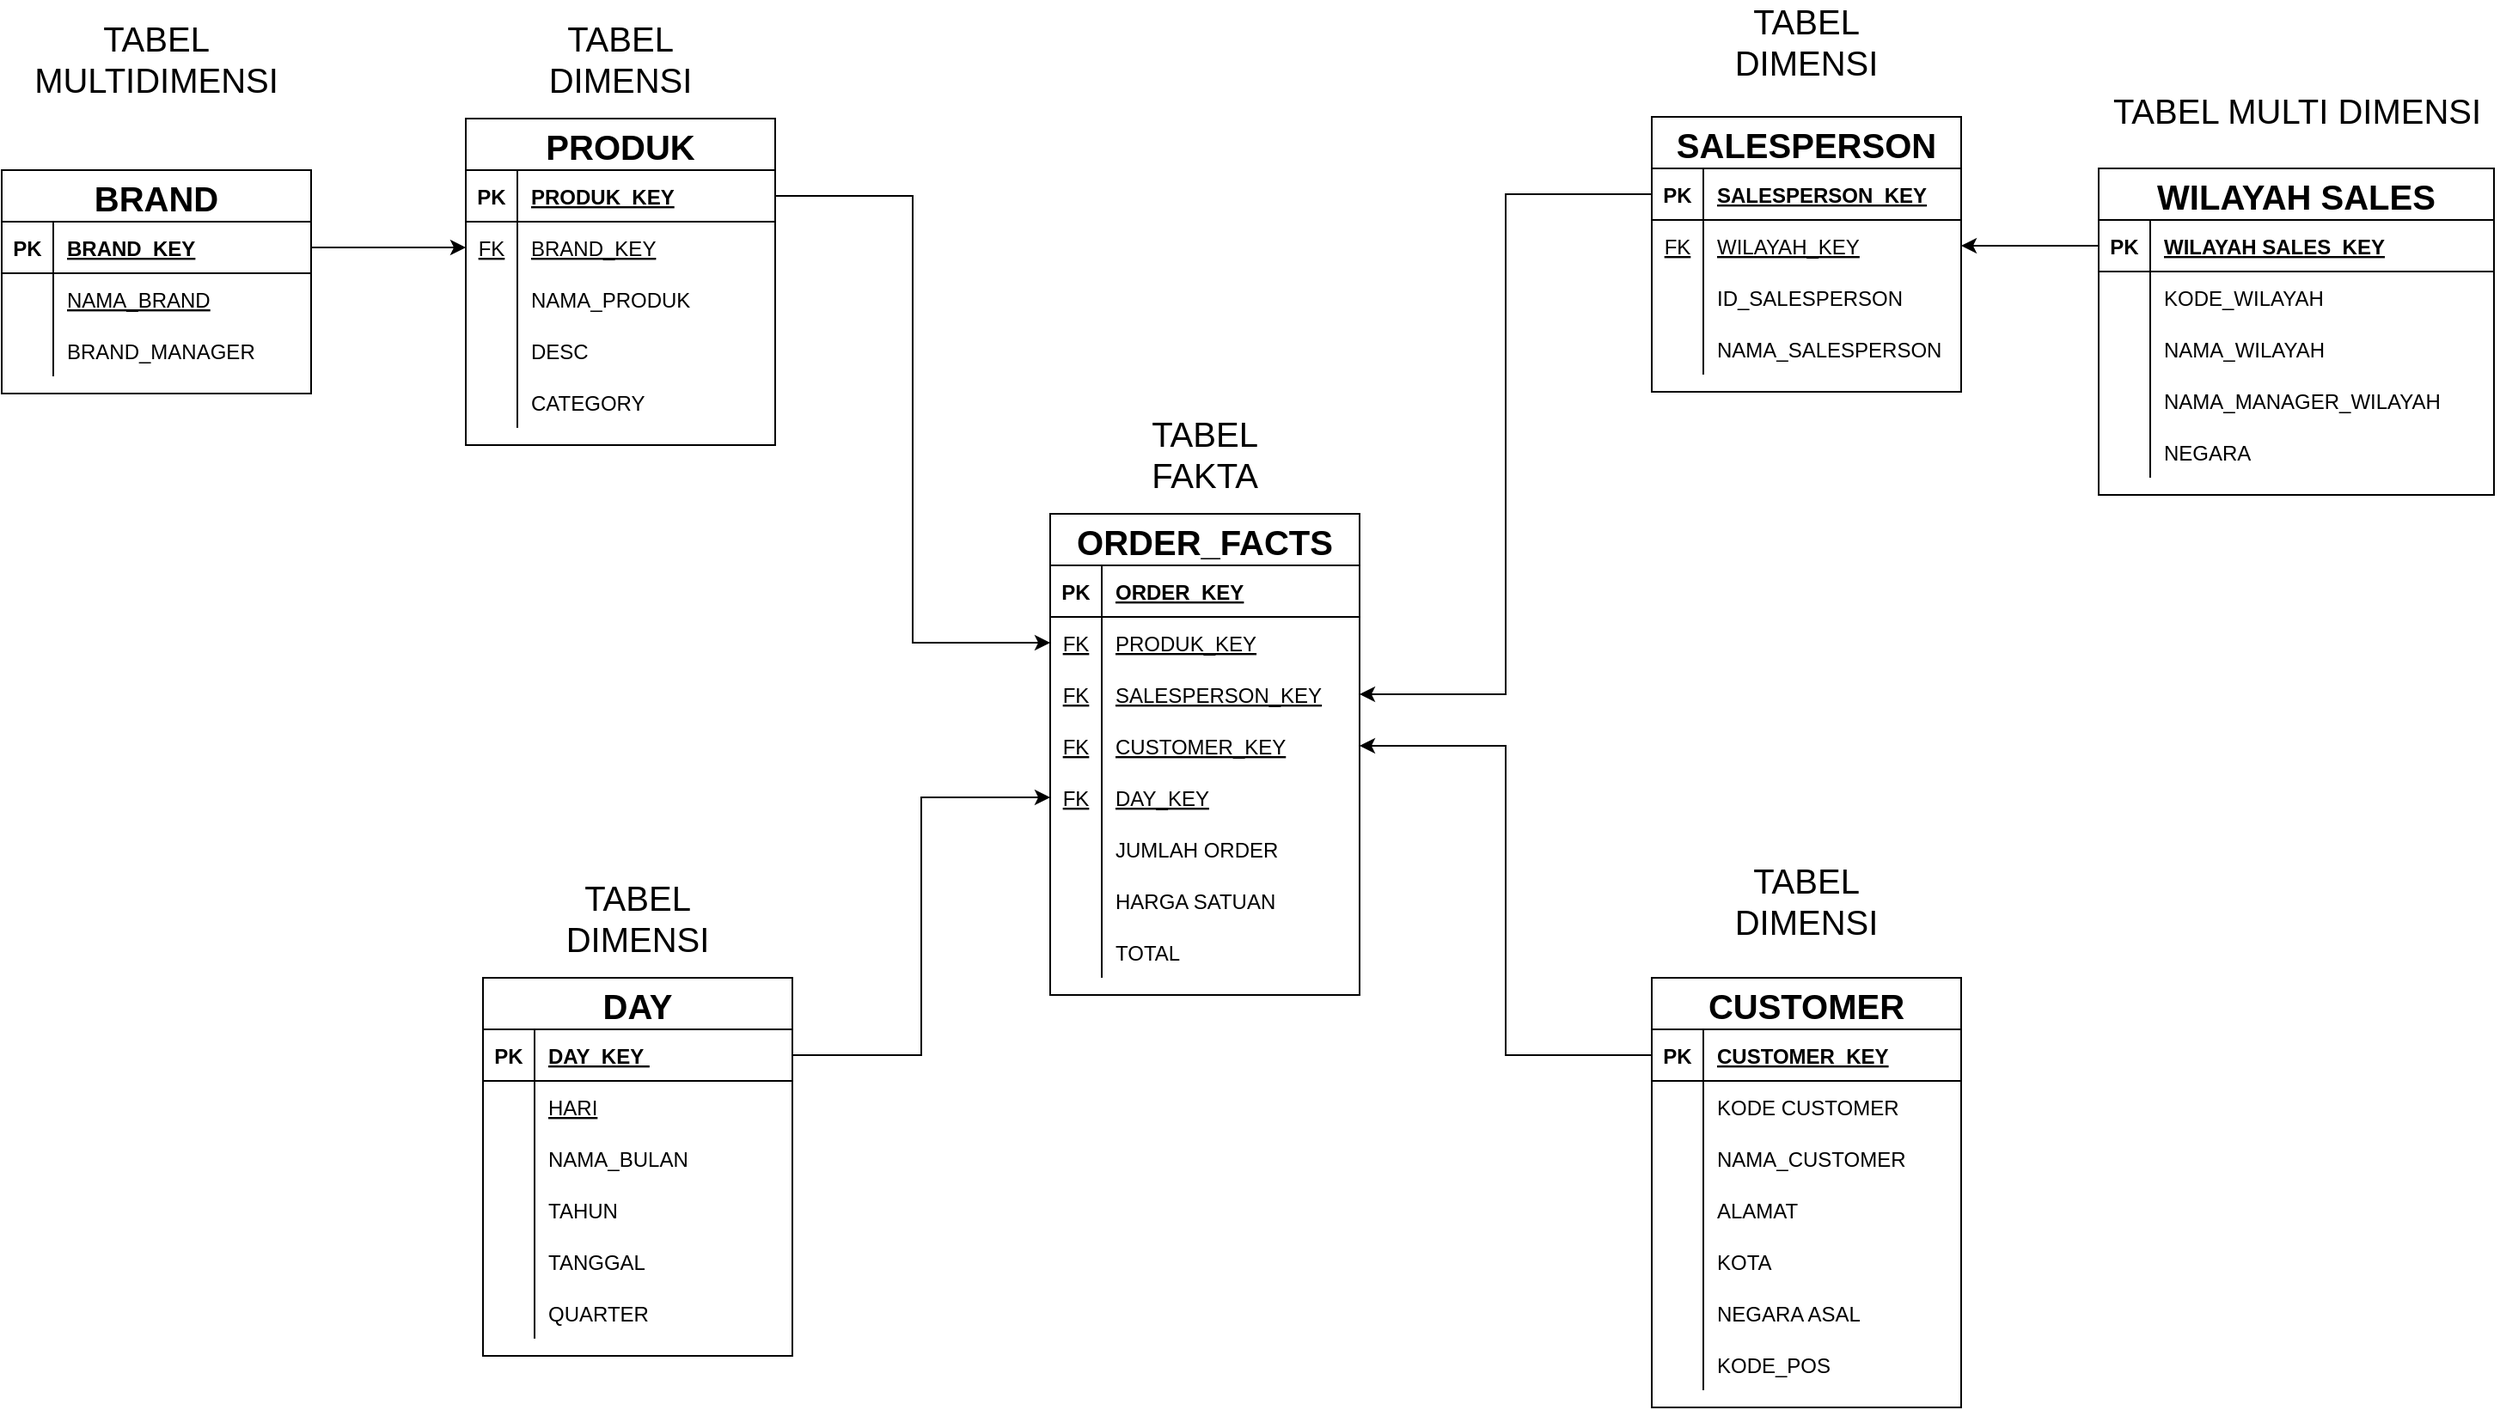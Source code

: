 <mxfile version="16.1.2" type="device" pages="3"><diagram id="JTtN2lGN5ZMvUkBcqZTx" name="Page-1"><mxGraphModel dx="1024" dy="628" grid="1" gridSize="10" guides="1" tooltips="1" connect="1" arrows="1" fold="1" page="1" pageScale="1" pageWidth="1654" pageHeight="1169" math="0" shadow="0"><root><mxCell id="0"/><mxCell id="1" parent="0"/><mxCell id="_u_dktz6troM1tpONcFK-1" value="PRODUK" style="shape=table;startSize=30;container=1;collapsible=1;childLayout=tableLayout;fixedRows=1;rowLines=0;fontStyle=1;align=center;resizeLast=1;fontSize=20;" parent="1" vertex="1"><mxGeometry x="330" y="260" width="180" height="190" as="geometry"/></mxCell><mxCell id="_u_dktz6troM1tpONcFK-2" value="" style="shape=partialRectangle;collapsible=0;dropTarget=0;pointerEvents=0;fillColor=none;top=0;left=0;bottom=1;right=0;points=[[0,0.5],[1,0.5]];portConstraint=eastwest;" parent="_u_dktz6troM1tpONcFK-1" vertex="1"><mxGeometry y="30" width="180" height="30" as="geometry"/></mxCell><mxCell id="_u_dktz6troM1tpONcFK-3" value="PK" style="shape=partialRectangle;connectable=0;fillColor=none;top=0;left=0;bottom=0;right=0;fontStyle=1;overflow=hidden;" parent="_u_dktz6troM1tpONcFK-2" vertex="1"><mxGeometry width="30" height="30" as="geometry"><mxRectangle width="30" height="30" as="alternateBounds"/></mxGeometry></mxCell><mxCell id="_u_dktz6troM1tpONcFK-4" value="PRODUK_KEY" style="shape=partialRectangle;connectable=0;fillColor=none;top=0;left=0;bottom=0;right=0;align=left;spacingLeft=6;fontStyle=5;overflow=hidden;" parent="_u_dktz6troM1tpONcFK-2" vertex="1"><mxGeometry x="30" width="150" height="30" as="geometry"><mxRectangle width="150" height="30" as="alternateBounds"/></mxGeometry></mxCell><mxCell id="_u_dktz6troM1tpONcFK-5" value="" style="shape=partialRectangle;collapsible=0;dropTarget=0;pointerEvents=0;fillColor=none;top=0;left=0;bottom=0;right=0;points=[[0,0.5],[1,0.5]];portConstraint=eastwest;" parent="_u_dktz6troM1tpONcFK-1" vertex="1"><mxGeometry y="60" width="180" height="30" as="geometry"/></mxCell><mxCell id="_u_dktz6troM1tpONcFK-6" value="FK" style="shape=partialRectangle;connectable=0;fillColor=none;top=0;left=0;bottom=0;right=0;editable=1;overflow=hidden;fontStyle=4" parent="_u_dktz6troM1tpONcFK-5" vertex="1"><mxGeometry width="30" height="30" as="geometry"><mxRectangle width="30" height="30" as="alternateBounds"/></mxGeometry></mxCell><mxCell id="_u_dktz6troM1tpONcFK-7" value="BRAND_KEY" style="shape=partialRectangle;connectable=0;fillColor=none;top=0;left=0;bottom=0;right=0;align=left;spacingLeft=6;overflow=hidden;fontStyle=4" parent="_u_dktz6troM1tpONcFK-5" vertex="1"><mxGeometry x="30" width="150" height="30" as="geometry"><mxRectangle width="150" height="30" as="alternateBounds"/></mxGeometry></mxCell><mxCell id="_u_dktz6troM1tpONcFK-8" value="" style="shape=partialRectangle;collapsible=0;dropTarget=0;pointerEvents=0;fillColor=none;top=0;left=0;bottom=0;right=0;points=[[0,0.5],[1,0.5]];portConstraint=eastwest;" parent="_u_dktz6troM1tpONcFK-1" vertex="1"><mxGeometry y="90" width="180" height="30" as="geometry"/></mxCell><mxCell id="_u_dktz6troM1tpONcFK-9" value="" style="shape=partialRectangle;connectable=0;fillColor=none;top=0;left=0;bottom=0;right=0;editable=1;overflow=hidden;" parent="_u_dktz6troM1tpONcFK-8" vertex="1"><mxGeometry width="30" height="30" as="geometry"><mxRectangle width="30" height="30" as="alternateBounds"/></mxGeometry></mxCell><mxCell id="_u_dktz6troM1tpONcFK-10" value="NAMA_PRODUK" style="shape=partialRectangle;connectable=0;fillColor=none;top=0;left=0;bottom=0;right=0;align=left;spacingLeft=6;overflow=hidden;" parent="_u_dktz6troM1tpONcFK-8" vertex="1"><mxGeometry x="30" width="150" height="30" as="geometry"><mxRectangle width="150" height="30" as="alternateBounds"/></mxGeometry></mxCell><mxCell id="_u_dktz6troM1tpONcFK-11" value="" style="shape=partialRectangle;collapsible=0;dropTarget=0;pointerEvents=0;fillColor=none;top=0;left=0;bottom=0;right=0;points=[[0,0.5],[1,0.5]];portConstraint=eastwest;" parent="_u_dktz6troM1tpONcFK-1" vertex="1"><mxGeometry y="120" width="180" height="30" as="geometry"/></mxCell><mxCell id="_u_dktz6troM1tpONcFK-12" value="" style="shape=partialRectangle;connectable=0;fillColor=none;top=0;left=0;bottom=0;right=0;editable=1;overflow=hidden;" parent="_u_dktz6troM1tpONcFK-11" vertex="1"><mxGeometry width="30" height="30" as="geometry"><mxRectangle width="30" height="30" as="alternateBounds"/></mxGeometry></mxCell><mxCell id="_u_dktz6troM1tpONcFK-13" value="DESC" style="shape=partialRectangle;connectable=0;fillColor=none;top=0;left=0;bottom=0;right=0;align=left;spacingLeft=6;overflow=hidden;" parent="_u_dktz6troM1tpONcFK-11" vertex="1"><mxGeometry x="30" width="150" height="30" as="geometry"><mxRectangle width="150" height="30" as="alternateBounds"/></mxGeometry></mxCell><mxCell id="_u_dktz6troM1tpONcFK-18" value="" style="shape=partialRectangle;collapsible=0;dropTarget=0;pointerEvents=0;fillColor=none;top=0;left=0;bottom=0;right=0;points=[[0,0.5],[1,0.5]];portConstraint=eastwest;" parent="_u_dktz6troM1tpONcFK-1" vertex="1"><mxGeometry y="150" width="180" height="30" as="geometry"/></mxCell><mxCell id="_u_dktz6troM1tpONcFK-19" value="" style="shape=partialRectangle;connectable=0;fillColor=none;top=0;left=0;bottom=0;right=0;editable=1;overflow=hidden;" parent="_u_dktz6troM1tpONcFK-18" vertex="1"><mxGeometry width="30" height="30" as="geometry"><mxRectangle width="30" height="30" as="alternateBounds"/></mxGeometry></mxCell><mxCell id="_u_dktz6troM1tpONcFK-20" value="CATEGORY" style="shape=partialRectangle;connectable=0;fillColor=none;top=0;left=0;bottom=0;right=0;align=left;spacingLeft=6;overflow=hidden;" parent="_u_dktz6troM1tpONcFK-18" vertex="1"><mxGeometry x="30" width="150" height="30" as="geometry"><mxRectangle width="150" height="30" as="alternateBounds"/></mxGeometry></mxCell><mxCell id="_u_dktz6troM1tpONcFK-21" value="BRAND" style="shape=table;startSize=30;container=1;collapsible=1;childLayout=tableLayout;fixedRows=1;rowLines=0;fontStyle=1;align=center;resizeLast=1;fontSize=20;" parent="1" vertex="1"><mxGeometry x="60" y="290" width="180" height="130" as="geometry"/></mxCell><mxCell id="_u_dktz6troM1tpONcFK-22" value="" style="shape=partialRectangle;collapsible=0;dropTarget=0;pointerEvents=0;fillColor=none;top=0;left=0;bottom=1;right=0;points=[[0,0.5],[1,0.5]];portConstraint=eastwest;" parent="_u_dktz6troM1tpONcFK-21" vertex="1"><mxGeometry y="30" width="180" height="30" as="geometry"/></mxCell><mxCell id="_u_dktz6troM1tpONcFK-23" value="PK" style="shape=partialRectangle;connectable=0;fillColor=none;top=0;left=0;bottom=0;right=0;fontStyle=1;overflow=hidden;" parent="_u_dktz6troM1tpONcFK-22" vertex="1"><mxGeometry width="30" height="30" as="geometry"><mxRectangle width="30" height="30" as="alternateBounds"/></mxGeometry></mxCell><mxCell id="_u_dktz6troM1tpONcFK-24" value="BRAND_KEY" style="shape=partialRectangle;connectable=0;fillColor=none;top=0;left=0;bottom=0;right=0;align=left;spacingLeft=6;fontStyle=5;overflow=hidden;" parent="_u_dktz6troM1tpONcFK-22" vertex="1"><mxGeometry x="30" width="150" height="30" as="geometry"><mxRectangle width="150" height="30" as="alternateBounds"/></mxGeometry></mxCell><mxCell id="_u_dktz6troM1tpONcFK-25" value="" style="shape=partialRectangle;collapsible=0;dropTarget=0;pointerEvents=0;fillColor=none;top=0;left=0;bottom=0;right=0;points=[[0,0.5],[1,0.5]];portConstraint=eastwest;" parent="_u_dktz6troM1tpONcFK-21" vertex="1"><mxGeometry y="60" width="180" height="30" as="geometry"/></mxCell><mxCell id="_u_dktz6troM1tpONcFK-26" value="" style="shape=partialRectangle;connectable=0;fillColor=none;top=0;left=0;bottom=0;right=0;editable=1;overflow=hidden;fontStyle=4" parent="_u_dktz6troM1tpONcFK-25" vertex="1"><mxGeometry width="30" height="30" as="geometry"><mxRectangle width="30" height="30" as="alternateBounds"/></mxGeometry></mxCell><mxCell id="_u_dktz6troM1tpONcFK-27" value="NAMA_BRAND" style="shape=partialRectangle;connectable=0;fillColor=none;top=0;left=0;bottom=0;right=0;align=left;spacingLeft=6;overflow=hidden;fontStyle=4" parent="_u_dktz6troM1tpONcFK-25" vertex="1"><mxGeometry x="30" width="150" height="30" as="geometry"><mxRectangle width="150" height="30" as="alternateBounds"/></mxGeometry></mxCell><mxCell id="_u_dktz6troM1tpONcFK-28" value="" style="shape=partialRectangle;collapsible=0;dropTarget=0;pointerEvents=0;fillColor=none;top=0;left=0;bottom=0;right=0;points=[[0,0.5],[1,0.5]];portConstraint=eastwest;" parent="_u_dktz6troM1tpONcFK-21" vertex="1"><mxGeometry y="90" width="180" height="30" as="geometry"/></mxCell><mxCell id="_u_dktz6troM1tpONcFK-29" value="" style="shape=partialRectangle;connectable=0;fillColor=none;top=0;left=0;bottom=0;right=0;editable=1;overflow=hidden;" parent="_u_dktz6troM1tpONcFK-28" vertex="1"><mxGeometry width="30" height="30" as="geometry"><mxRectangle width="30" height="30" as="alternateBounds"/></mxGeometry></mxCell><mxCell id="_u_dktz6troM1tpONcFK-30" value="BRAND_MANAGER" style="shape=partialRectangle;connectable=0;fillColor=none;top=0;left=0;bottom=0;right=0;align=left;spacingLeft=6;overflow=hidden;" parent="_u_dktz6troM1tpONcFK-28" vertex="1"><mxGeometry x="30" width="150" height="30" as="geometry"><mxRectangle width="150" height="30" as="alternateBounds"/></mxGeometry></mxCell><mxCell id="_u_dktz6troM1tpONcFK-37" value="DAY" style="shape=table;startSize=30;container=1;collapsible=1;childLayout=tableLayout;fixedRows=1;rowLines=0;fontStyle=1;align=center;resizeLast=1;fontSize=20;" parent="1" vertex="1"><mxGeometry x="340" y="760" width="180" height="220" as="geometry"/></mxCell><mxCell id="_u_dktz6troM1tpONcFK-38" value="" style="shape=partialRectangle;collapsible=0;dropTarget=0;pointerEvents=0;fillColor=none;top=0;left=0;bottom=1;right=0;points=[[0,0.5],[1,0.5]];portConstraint=eastwest;" parent="_u_dktz6troM1tpONcFK-37" vertex="1"><mxGeometry y="30" width="180" height="30" as="geometry"/></mxCell><mxCell id="_u_dktz6troM1tpONcFK-39" value="PK" style="shape=partialRectangle;connectable=0;fillColor=none;top=0;left=0;bottom=0;right=0;fontStyle=1;overflow=hidden;" parent="_u_dktz6troM1tpONcFK-38" vertex="1"><mxGeometry width="30" height="30" as="geometry"><mxRectangle width="30" height="30" as="alternateBounds"/></mxGeometry></mxCell><mxCell id="_u_dktz6troM1tpONcFK-40" value="DAY_KEY " style="shape=partialRectangle;connectable=0;fillColor=none;top=0;left=0;bottom=0;right=0;align=left;spacingLeft=6;fontStyle=5;overflow=hidden;" parent="_u_dktz6troM1tpONcFK-38" vertex="1"><mxGeometry x="30" width="150" height="30" as="geometry"><mxRectangle width="150" height="30" as="alternateBounds"/></mxGeometry></mxCell><mxCell id="_u_dktz6troM1tpONcFK-41" value="" style="shape=partialRectangle;collapsible=0;dropTarget=0;pointerEvents=0;fillColor=none;top=0;left=0;bottom=0;right=0;points=[[0,0.5],[1,0.5]];portConstraint=eastwest;" parent="_u_dktz6troM1tpONcFK-37" vertex="1"><mxGeometry y="60" width="180" height="30" as="geometry"/></mxCell><mxCell id="_u_dktz6troM1tpONcFK-42" value="" style="shape=partialRectangle;connectable=0;fillColor=none;top=0;left=0;bottom=0;right=0;editable=1;overflow=hidden;fontStyle=4" parent="_u_dktz6troM1tpONcFK-41" vertex="1"><mxGeometry width="30" height="30" as="geometry"><mxRectangle width="30" height="30" as="alternateBounds"/></mxGeometry></mxCell><mxCell id="_u_dktz6troM1tpONcFK-43" value="HARI" style="shape=partialRectangle;connectable=0;fillColor=none;top=0;left=0;bottom=0;right=0;align=left;spacingLeft=6;overflow=hidden;fontStyle=4" parent="_u_dktz6troM1tpONcFK-41" vertex="1"><mxGeometry x="30" width="150" height="30" as="geometry"><mxRectangle width="150" height="30" as="alternateBounds"/></mxGeometry></mxCell><mxCell id="_u_dktz6troM1tpONcFK-44" value="" style="shape=partialRectangle;collapsible=0;dropTarget=0;pointerEvents=0;fillColor=none;top=0;left=0;bottom=0;right=0;points=[[0,0.5],[1,0.5]];portConstraint=eastwest;" parent="_u_dktz6troM1tpONcFK-37" vertex="1"><mxGeometry y="90" width="180" height="30" as="geometry"/></mxCell><mxCell id="_u_dktz6troM1tpONcFK-45" value="" style="shape=partialRectangle;connectable=0;fillColor=none;top=0;left=0;bottom=0;right=0;editable=1;overflow=hidden;" parent="_u_dktz6troM1tpONcFK-44" vertex="1"><mxGeometry width="30" height="30" as="geometry"><mxRectangle width="30" height="30" as="alternateBounds"/></mxGeometry></mxCell><mxCell id="_u_dktz6troM1tpONcFK-46" value="NAMA_BULAN" style="shape=partialRectangle;connectable=0;fillColor=none;top=0;left=0;bottom=0;right=0;align=left;spacingLeft=6;overflow=hidden;" parent="_u_dktz6troM1tpONcFK-44" vertex="1"><mxGeometry x="30" width="150" height="30" as="geometry"><mxRectangle width="150" height="30" as="alternateBounds"/></mxGeometry></mxCell><mxCell id="_u_dktz6troM1tpONcFK-47" value="" style="shape=partialRectangle;collapsible=0;dropTarget=0;pointerEvents=0;fillColor=none;top=0;left=0;bottom=0;right=0;points=[[0,0.5],[1,0.5]];portConstraint=eastwest;" parent="_u_dktz6troM1tpONcFK-37" vertex="1"><mxGeometry y="120" width="180" height="30" as="geometry"/></mxCell><mxCell id="_u_dktz6troM1tpONcFK-48" value="" style="shape=partialRectangle;connectable=0;fillColor=none;top=0;left=0;bottom=0;right=0;editable=1;overflow=hidden;" parent="_u_dktz6troM1tpONcFK-47" vertex="1"><mxGeometry width="30" height="30" as="geometry"><mxRectangle width="30" height="30" as="alternateBounds"/></mxGeometry></mxCell><mxCell id="_u_dktz6troM1tpONcFK-49" value="TAHUN" style="shape=partialRectangle;connectable=0;fillColor=none;top=0;left=0;bottom=0;right=0;align=left;spacingLeft=6;overflow=hidden;" parent="_u_dktz6troM1tpONcFK-47" vertex="1"><mxGeometry x="30" width="150" height="30" as="geometry"><mxRectangle width="150" height="30" as="alternateBounds"/></mxGeometry></mxCell><mxCell id="_u_dktz6troM1tpONcFK-50" value="" style="shape=partialRectangle;collapsible=0;dropTarget=0;pointerEvents=0;fillColor=none;top=0;left=0;bottom=0;right=0;points=[[0,0.5],[1,0.5]];portConstraint=eastwest;" parent="_u_dktz6troM1tpONcFK-37" vertex="1"><mxGeometry y="150" width="180" height="30" as="geometry"/></mxCell><mxCell id="_u_dktz6troM1tpONcFK-51" value="" style="shape=partialRectangle;connectable=0;fillColor=none;top=0;left=0;bottom=0;right=0;editable=1;overflow=hidden;" parent="_u_dktz6troM1tpONcFK-50" vertex="1"><mxGeometry width="30" height="30" as="geometry"><mxRectangle width="30" height="30" as="alternateBounds"/></mxGeometry></mxCell><mxCell id="_u_dktz6troM1tpONcFK-52" value="TANGGAL" style="shape=partialRectangle;connectable=0;fillColor=none;top=0;left=0;bottom=0;right=0;align=left;spacingLeft=6;overflow=hidden;" parent="_u_dktz6troM1tpONcFK-50" vertex="1"><mxGeometry x="30" width="150" height="30" as="geometry"><mxRectangle width="150" height="30" as="alternateBounds"/></mxGeometry></mxCell><mxCell id="_u_dktz6troM1tpONcFK-53" value="" style="shape=partialRectangle;collapsible=0;dropTarget=0;pointerEvents=0;fillColor=none;top=0;left=0;bottom=0;right=0;points=[[0,0.5],[1,0.5]];portConstraint=eastwest;" parent="_u_dktz6troM1tpONcFK-37" vertex="1"><mxGeometry y="180" width="180" height="30" as="geometry"/></mxCell><mxCell id="_u_dktz6troM1tpONcFK-54" value="" style="shape=partialRectangle;connectable=0;fillColor=none;top=0;left=0;bottom=0;right=0;editable=1;overflow=hidden;" parent="_u_dktz6troM1tpONcFK-53" vertex="1"><mxGeometry width="30" height="30" as="geometry"><mxRectangle width="30" height="30" as="alternateBounds"/></mxGeometry></mxCell><mxCell id="_u_dktz6troM1tpONcFK-55" value="QUARTER" style="shape=partialRectangle;connectable=0;fillColor=none;top=0;left=0;bottom=0;right=0;align=left;spacingLeft=6;overflow=hidden;" parent="_u_dktz6troM1tpONcFK-53" vertex="1"><mxGeometry x="30" width="150" height="30" as="geometry"><mxRectangle width="150" height="30" as="alternateBounds"/></mxGeometry></mxCell><mxCell id="_u_dktz6troM1tpONcFK-56" value="SALESPERSON" style="shape=table;startSize=30;container=1;collapsible=1;childLayout=tableLayout;fixedRows=1;rowLines=0;fontStyle=1;align=center;resizeLast=1;fontSize=20;" parent="1" vertex="1"><mxGeometry x="1020" y="259" width="180" height="160" as="geometry"/></mxCell><mxCell id="_u_dktz6troM1tpONcFK-57" value="" style="shape=partialRectangle;collapsible=0;dropTarget=0;pointerEvents=0;fillColor=none;top=0;left=0;bottom=1;right=0;points=[[0,0.5],[1,0.5]];portConstraint=eastwest;" parent="_u_dktz6troM1tpONcFK-56" vertex="1"><mxGeometry y="30" width="180" height="30" as="geometry"/></mxCell><mxCell id="_u_dktz6troM1tpONcFK-58" value="PK" style="shape=partialRectangle;connectable=0;fillColor=none;top=0;left=0;bottom=0;right=0;fontStyle=1;overflow=hidden;" parent="_u_dktz6troM1tpONcFK-57" vertex="1"><mxGeometry width="30" height="30" as="geometry"><mxRectangle width="30" height="30" as="alternateBounds"/></mxGeometry></mxCell><mxCell id="_u_dktz6troM1tpONcFK-59" value="SALESPERSON_KEY" style="shape=partialRectangle;connectable=0;fillColor=none;top=0;left=0;bottom=0;right=0;align=left;spacingLeft=6;fontStyle=5;overflow=hidden;" parent="_u_dktz6troM1tpONcFK-57" vertex="1"><mxGeometry x="30" width="150" height="30" as="geometry"><mxRectangle width="150" height="30" as="alternateBounds"/></mxGeometry></mxCell><mxCell id="_u_dktz6troM1tpONcFK-60" value="" style="shape=partialRectangle;collapsible=0;dropTarget=0;pointerEvents=0;fillColor=none;top=0;left=0;bottom=0;right=0;points=[[0,0.5],[1,0.5]];portConstraint=eastwest;" parent="_u_dktz6troM1tpONcFK-56" vertex="1"><mxGeometry y="60" width="180" height="30" as="geometry"/></mxCell><mxCell id="_u_dktz6troM1tpONcFK-61" value="FK" style="shape=partialRectangle;connectable=0;fillColor=none;top=0;left=0;bottom=0;right=0;editable=1;overflow=hidden;fontStyle=4" parent="_u_dktz6troM1tpONcFK-60" vertex="1"><mxGeometry width="30" height="30" as="geometry"><mxRectangle width="30" height="30" as="alternateBounds"/></mxGeometry></mxCell><mxCell id="_u_dktz6troM1tpONcFK-62" value="WILAYAH_KEY" style="shape=partialRectangle;connectable=0;fillColor=none;top=0;left=0;bottom=0;right=0;align=left;spacingLeft=6;overflow=hidden;fontStyle=4" parent="_u_dktz6troM1tpONcFK-60" vertex="1"><mxGeometry x="30" width="150" height="30" as="geometry"><mxRectangle width="150" height="30" as="alternateBounds"/></mxGeometry></mxCell><mxCell id="_u_dktz6troM1tpONcFK-63" value="" style="shape=partialRectangle;collapsible=0;dropTarget=0;pointerEvents=0;fillColor=none;top=0;left=0;bottom=0;right=0;points=[[0,0.5],[1,0.5]];portConstraint=eastwest;" parent="_u_dktz6troM1tpONcFK-56" vertex="1"><mxGeometry y="90" width="180" height="30" as="geometry"/></mxCell><mxCell id="_u_dktz6troM1tpONcFK-64" value="" style="shape=partialRectangle;connectable=0;fillColor=none;top=0;left=0;bottom=0;right=0;editable=1;overflow=hidden;" parent="_u_dktz6troM1tpONcFK-63" vertex="1"><mxGeometry width="30" height="30" as="geometry"><mxRectangle width="30" height="30" as="alternateBounds"/></mxGeometry></mxCell><mxCell id="_u_dktz6troM1tpONcFK-65" value="ID_SALESPERSON" style="shape=partialRectangle;connectable=0;fillColor=none;top=0;left=0;bottom=0;right=0;align=left;spacingLeft=6;overflow=hidden;" parent="_u_dktz6troM1tpONcFK-63" vertex="1"><mxGeometry x="30" width="150" height="30" as="geometry"><mxRectangle width="150" height="30" as="alternateBounds"/></mxGeometry></mxCell><mxCell id="_u_dktz6troM1tpONcFK-66" value="" style="shape=partialRectangle;collapsible=0;dropTarget=0;pointerEvents=0;fillColor=none;top=0;left=0;bottom=0;right=0;points=[[0,0.5],[1,0.5]];portConstraint=eastwest;" parent="_u_dktz6troM1tpONcFK-56" vertex="1"><mxGeometry y="120" width="180" height="30" as="geometry"/></mxCell><mxCell id="_u_dktz6troM1tpONcFK-67" value="" style="shape=partialRectangle;connectable=0;fillColor=none;top=0;left=0;bottom=0;right=0;editable=1;overflow=hidden;" parent="_u_dktz6troM1tpONcFK-66" vertex="1"><mxGeometry width="30" height="30" as="geometry"><mxRectangle width="30" height="30" as="alternateBounds"/></mxGeometry></mxCell><mxCell id="_u_dktz6troM1tpONcFK-68" value="NAMA_SALESPERSON" style="shape=partialRectangle;connectable=0;fillColor=none;top=0;left=0;bottom=0;right=0;align=left;spacingLeft=6;overflow=hidden;" parent="_u_dktz6troM1tpONcFK-66" vertex="1"><mxGeometry x="30" width="150" height="30" as="geometry"><mxRectangle width="150" height="30" as="alternateBounds"/></mxGeometry></mxCell><mxCell id="_u_dktz6troM1tpONcFK-78" value="WILAYAH SALES" style="shape=table;startSize=30;container=1;collapsible=1;childLayout=tableLayout;fixedRows=1;rowLines=0;fontStyle=1;align=center;resizeLast=1;fontSize=20;" parent="1" vertex="1"><mxGeometry x="1280" y="289" width="230" height="190" as="geometry"/></mxCell><mxCell id="_u_dktz6troM1tpONcFK-79" value="" style="shape=partialRectangle;collapsible=0;dropTarget=0;pointerEvents=0;fillColor=none;top=0;left=0;bottom=1;right=0;points=[[0,0.5],[1,0.5]];portConstraint=eastwest;" parent="_u_dktz6troM1tpONcFK-78" vertex="1"><mxGeometry y="30" width="230" height="30" as="geometry"/></mxCell><mxCell id="_u_dktz6troM1tpONcFK-80" value="PK" style="shape=partialRectangle;connectable=0;fillColor=none;top=0;left=0;bottom=0;right=0;fontStyle=1;overflow=hidden;" parent="_u_dktz6troM1tpONcFK-79" vertex="1"><mxGeometry width="30" height="30" as="geometry"><mxRectangle width="30" height="30" as="alternateBounds"/></mxGeometry></mxCell><mxCell id="_u_dktz6troM1tpONcFK-81" value="WILAYAH SALES_KEY" style="shape=partialRectangle;connectable=0;fillColor=none;top=0;left=0;bottom=0;right=0;align=left;spacingLeft=6;fontStyle=5;overflow=hidden;" parent="_u_dktz6troM1tpONcFK-79" vertex="1"><mxGeometry x="30" width="200" height="30" as="geometry"><mxRectangle width="200" height="30" as="alternateBounds"/></mxGeometry></mxCell><mxCell id="_u_dktz6troM1tpONcFK-82" value="" style="shape=partialRectangle;collapsible=0;dropTarget=0;pointerEvents=0;fillColor=none;top=0;left=0;bottom=0;right=0;points=[[0,0.5],[1,0.5]];portConstraint=eastwest;" parent="_u_dktz6troM1tpONcFK-78" vertex="1"><mxGeometry y="60" width="230" height="30" as="geometry"/></mxCell><mxCell id="_u_dktz6troM1tpONcFK-83" value="" style="shape=partialRectangle;connectable=0;fillColor=none;top=0;left=0;bottom=0;right=0;editable=1;overflow=hidden;fontStyle=4" parent="_u_dktz6troM1tpONcFK-82" vertex="1"><mxGeometry width="30" height="30" as="geometry"><mxRectangle width="30" height="30" as="alternateBounds"/></mxGeometry></mxCell><mxCell id="_u_dktz6troM1tpONcFK-84" value="KODE_WILAYAH" style="shape=partialRectangle;connectable=0;fillColor=none;top=0;left=0;bottom=0;right=0;align=left;spacingLeft=6;overflow=hidden;fontStyle=0" parent="_u_dktz6troM1tpONcFK-82" vertex="1"><mxGeometry x="30" width="200" height="30" as="geometry"><mxRectangle width="200" height="30" as="alternateBounds"/></mxGeometry></mxCell><mxCell id="_u_dktz6troM1tpONcFK-85" value="" style="shape=partialRectangle;collapsible=0;dropTarget=0;pointerEvents=0;fillColor=none;top=0;left=0;bottom=0;right=0;points=[[0,0.5],[1,0.5]];portConstraint=eastwest;" parent="_u_dktz6troM1tpONcFK-78" vertex="1"><mxGeometry y="90" width="230" height="30" as="geometry"/></mxCell><mxCell id="_u_dktz6troM1tpONcFK-86" value="" style="shape=partialRectangle;connectable=0;fillColor=none;top=0;left=0;bottom=0;right=0;editable=1;overflow=hidden;" parent="_u_dktz6troM1tpONcFK-85" vertex="1"><mxGeometry width="30" height="30" as="geometry"><mxRectangle width="30" height="30" as="alternateBounds"/></mxGeometry></mxCell><mxCell id="_u_dktz6troM1tpONcFK-87" value="NAMA_WILAYAH" style="shape=partialRectangle;connectable=0;fillColor=none;top=0;left=0;bottom=0;right=0;align=left;spacingLeft=6;overflow=hidden;" parent="_u_dktz6troM1tpONcFK-85" vertex="1"><mxGeometry x="30" width="200" height="30" as="geometry"><mxRectangle width="200" height="30" as="alternateBounds"/></mxGeometry></mxCell><mxCell id="_u_dktz6troM1tpONcFK-88" value="" style="shape=partialRectangle;collapsible=0;dropTarget=0;pointerEvents=0;fillColor=none;top=0;left=0;bottom=0;right=0;points=[[0,0.5],[1,0.5]];portConstraint=eastwest;" parent="_u_dktz6troM1tpONcFK-78" vertex="1"><mxGeometry y="120" width="230" height="30" as="geometry"/></mxCell><mxCell id="_u_dktz6troM1tpONcFK-89" value="" style="shape=partialRectangle;connectable=0;fillColor=none;top=0;left=0;bottom=0;right=0;editable=1;overflow=hidden;" parent="_u_dktz6troM1tpONcFK-88" vertex="1"><mxGeometry width="30" height="30" as="geometry"><mxRectangle width="30" height="30" as="alternateBounds"/></mxGeometry></mxCell><mxCell id="_u_dktz6troM1tpONcFK-90" value="NAMA_MANAGER_WILAYAH" style="shape=partialRectangle;connectable=0;fillColor=none;top=0;left=0;bottom=0;right=0;align=left;spacingLeft=6;overflow=hidden;" parent="_u_dktz6troM1tpONcFK-88" vertex="1"><mxGeometry x="30" width="200" height="30" as="geometry"><mxRectangle width="200" height="30" as="alternateBounds"/></mxGeometry></mxCell><mxCell id="_u_dktz6troM1tpONcFK-91" value="" style="shape=partialRectangle;collapsible=0;dropTarget=0;pointerEvents=0;fillColor=none;top=0;left=0;bottom=0;right=0;points=[[0,0.5],[1,0.5]];portConstraint=eastwest;" parent="_u_dktz6troM1tpONcFK-78" vertex="1"><mxGeometry y="150" width="230" height="30" as="geometry"/></mxCell><mxCell id="_u_dktz6troM1tpONcFK-92" value="" style="shape=partialRectangle;connectable=0;fillColor=none;top=0;left=0;bottom=0;right=0;editable=1;overflow=hidden;" parent="_u_dktz6troM1tpONcFK-91" vertex="1"><mxGeometry width="30" height="30" as="geometry"><mxRectangle width="30" height="30" as="alternateBounds"/></mxGeometry></mxCell><mxCell id="_u_dktz6troM1tpONcFK-93" value="NEGARA" style="shape=partialRectangle;connectable=0;fillColor=none;top=0;left=0;bottom=0;right=0;align=left;spacingLeft=6;overflow=hidden;" parent="_u_dktz6troM1tpONcFK-91" vertex="1"><mxGeometry x="30" width="200" height="30" as="geometry"><mxRectangle width="200" height="30" as="alternateBounds"/></mxGeometry></mxCell><mxCell id="_u_dktz6troM1tpONcFK-94" value="CUSTOMER" style="shape=table;startSize=30;container=1;collapsible=1;childLayout=tableLayout;fixedRows=1;rowLines=0;fontStyle=1;align=center;resizeLast=1;fontSize=20;" parent="1" vertex="1"><mxGeometry x="1020" y="760" width="180" height="250" as="geometry"/></mxCell><mxCell id="_u_dktz6troM1tpONcFK-95" value="" style="shape=partialRectangle;collapsible=0;dropTarget=0;pointerEvents=0;fillColor=none;top=0;left=0;bottom=1;right=0;points=[[0,0.5],[1,0.5]];portConstraint=eastwest;" parent="_u_dktz6troM1tpONcFK-94" vertex="1"><mxGeometry y="30" width="180" height="30" as="geometry"/></mxCell><mxCell id="_u_dktz6troM1tpONcFK-96" value="PK" style="shape=partialRectangle;connectable=0;fillColor=none;top=0;left=0;bottom=0;right=0;fontStyle=1;overflow=hidden;" parent="_u_dktz6troM1tpONcFK-95" vertex="1"><mxGeometry width="30" height="30" as="geometry"><mxRectangle width="30" height="30" as="alternateBounds"/></mxGeometry></mxCell><mxCell id="_u_dktz6troM1tpONcFK-97" value="CUSTOMER_KEY" style="shape=partialRectangle;connectable=0;fillColor=none;top=0;left=0;bottom=0;right=0;align=left;spacingLeft=6;fontStyle=5;overflow=hidden;" parent="_u_dktz6troM1tpONcFK-95" vertex="1"><mxGeometry x="30" width="150" height="30" as="geometry"><mxRectangle width="150" height="30" as="alternateBounds"/></mxGeometry></mxCell><mxCell id="_u_dktz6troM1tpONcFK-98" value="" style="shape=partialRectangle;collapsible=0;dropTarget=0;pointerEvents=0;fillColor=none;top=0;left=0;bottom=0;right=0;points=[[0,0.5],[1,0.5]];portConstraint=eastwest;" parent="_u_dktz6troM1tpONcFK-94" vertex="1"><mxGeometry y="60" width="180" height="30" as="geometry"/></mxCell><mxCell id="_u_dktz6troM1tpONcFK-99" value="" style="shape=partialRectangle;connectable=0;fillColor=none;top=0;left=0;bottom=0;right=0;editable=1;overflow=hidden;fontStyle=4" parent="_u_dktz6troM1tpONcFK-98" vertex="1"><mxGeometry width="30" height="30" as="geometry"><mxRectangle width="30" height="30" as="alternateBounds"/></mxGeometry></mxCell><mxCell id="_u_dktz6troM1tpONcFK-100" value="KODE CUSTOMER" style="shape=partialRectangle;connectable=0;fillColor=none;top=0;left=0;bottom=0;right=0;align=left;spacingLeft=6;overflow=hidden;fontStyle=0" parent="_u_dktz6troM1tpONcFK-98" vertex="1"><mxGeometry x="30" width="150" height="30" as="geometry"><mxRectangle width="150" height="30" as="alternateBounds"/></mxGeometry></mxCell><mxCell id="_u_dktz6troM1tpONcFK-101" value="" style="shape=partialRectangle;collapsible=0;dropTarget=0;pointerEvents=0;fillColor=none;top=0;left=0;bottom=0;right=0;points=[[0,0.5],[1,0.5]];portConstraint=eastwest;" parent="_u_dktz6troM1tpONcFK-94" vertex="1"><mxGeometry y="90" width="180" height="30" as="geometry"/></mxCell><mxCell id="_u_dktz6troM1tpONcFK-102" value="" style="shape=partialRectangle;connectable=0;fillColor=none;top=0;left=0;bottom=0;right=0;editable=1;overflow=hidden;" parent="_u_dktz6troM1tpONcFK-101" vertex="1"><mxGeometry width="30" height="30" as="geometry"><mxRectangle width="30" height="30" as="alternateBounds"/></mxGeometry></mxCell><mxCell id="_u_dktz6troM1tpONcFK-103" value="NAMA_CUSTOMER" style="shape=partialRectangle;connectable=0;fillColor=none;top=0;left=0;bottom=0;right=0;align=left;spacingLeft=6;overflow=hidden;" parent="_u_dktz6troM1tpONcFK-101" vertex="1"><mxGeometry x="30" width="150" height="30" as="geometry"><mxRectangle width="150" height="30" as="alternateBounds"/></mxGeometry></mxCell><mxCell id="_u_dktz6troM1tpONcFK-104" value="" style="shape=partialRectangle;collapsible=0;dropTarget=0;pointerEvents=0;fillColor=none;top=0;left=0;bottom=0;right=0;points=[[0,0.5],[1,0.5]];portConstraint=eastwest;" parent="_u_dktz6troM1tpONcFK-94" vertex="1"><mxGeometry y="120" width="180" height="30" as="geometry"/></mxCell><mxCell id="_u_dktz6troM1tpONcFK-105" value="" style="shape=partialRectangle;connectable=0;fillColor=none;top=0;left=0;bottom=0;right=0;editable=1;overflow=hidden;" parent="_u_dktz6troM1tpONcFK-104" vertex="1"><mxGeometry width="30" height="30" as="geometry"><mxRectangle width="30" height="30" as="alternateBounds"/></mxGeometry></mxCell><mxCell id="_u_dktz6troM1tpONcFK-106" value="ALAMAT" style="shape=partialRectangle;connectable=0;fillColor=none;top=0;left=0;bottom=0;right=0;align=left;spacingLeft=6;overflow=hidden;" parent="_u_dktz6troM1tpONcFK-104" vertex="1"><mxGeometry x="30" width="150" height="30" as="geometry"><mxRectangle width="150" height="30" as="alternateBounds"/></mxGeometry></mxCell><mxCell id="_u_dktz6troM1tpONcFK-107" value="" style="shape=partialRectangle;collapsible=0;dropTarget=0;pointerEvents=0;fillColor=none;top=0;left=0;bottom=0;right=0;points=[[0,0.5],[1,0.5]];portConstraint=eastwest;" parent="_u_dktz6troM1tpONcFK-94" vertex="1"><mxGeometry y="150" width="180" height="30" as="geometry"/></mxCell><mxCell id="_u_dktz6troM1tpONcFK-108" value="" style="shape=partialRectangle;connectable=0;fillColor=none;top=0;left=0;bottom=0;right=0;editable=1;overflow=hidden;" parent="_u_dktz6troM1tpONcFK-107" vertex="1"><mxGeometry width="30" height="30" as="geometry"><mxRectangle width="30" height="30" as="alternateBounds"/></mxGeometry></mxCell><mxCell id="_u_dktz6troM1tpONcFK-109" value="KOTA" style="shape=partialRectangle;connectable=0;fillColor=none;top=0;left=0;bottom=0;right=0;align=left;spacingLeft=6;overflow=hidden;" parent="_u_dktz6troM1tpONcFK-107" vertex="1"><mxGeometry x="30" width="150" height="30" as="geometry"><mxRectangle width="150" height="30" as="alternateBounds"/></mxGeometry></mxCell><mxCell id="_u_dktz6troM1tpONcFK-110" value="" style="shape=partialRectangle;collapsible=0;dropTarget=0;pointerEvents=0;fillColor=none;top=0;left=0;bottom=0;right=0;points=[[0,0.5],[1,0.5]];portConstraint=eastwest;" parent="_u_dktz6troM1tpONcFK-94" vertex="1"><mxGeometry y="180" width="180" height="30" as="geometry"/></mxCell><mxCell id="_u_dktz6troM1tpONcFK-111" value="" style="shape=partialRectangle;connectable=0;fillColor=none;top=0;left=0;bottom=0;right=0;editable=1;overflow=hidden;" parent="_u_dktz6troM1tpONcFK-110" vertex="1"><mxGeometry width="30" height="30" as="geometry"><mxRectangle width="30" height="30" as="alternateBounds"/></mxGeometry></mxCell><mxCell id="_u_dktz6troM1tpONcFK-112" value="NEGARA ASAL" style="shape=partialRectangle;connectable=0;fillColor=none;top=0;left=0;bottom=0;right=0;align=left;spacingLeft=6;overflow=hidden;" parent="_u_dktz6troM1tpONcFK-110" vertex="1"><mxGeometry x="30" width="150" height="30" as="geometry"><mxRectangle width="150" height="30" as="alternateBounds"/></mxGeometry></mxCell><mxCell id="_u_dktz6troM1tpONcFK-113" value="" style="shape=partialRectangle;collapsible=0;dropTarget=0;pointerEvents=0;fillColor=none;top=0;left=0;bottom=0;right=0;points=[[0,0.5],[1,0.5]];portConstraint=eastwest;" parent="_u_dktz6troM1tpONcFK-94" vertex="1"><mxGeometry y="210" width="180" height="30" as="geometry"/></mxCell><mxCell id="_u_dktz6troM1tpONcFK-114" value="" style="shape=partialRectangle;connectable=0;fillColor=none;top=0;left=0;bottom=0;right=0;editable=1;overflow=hidden;" parent="_u_dktz6troM1tpONcFK-113" vertex="1"><mxGeometry width="30" height="30" as="geometry"><mxRectangle width="30" height="30" as="alternateBounds"/></mxGeometry></mxCell><mxCell id="_u_dktz6troM1tpONcFK-115" value="KODE_POS" style="shape=partialRectangle;connectable=0;fillColor=none;top=0;left=0;bottom=0;right=0;align=left;spacingLeft=6;overflow=hidden;" parent="_u_dktz6troM1tpONcFK-113" vertex="1"><mxGeometry x="30" width="150" height="30" as="geometry"><mxRectangle width="150" height="30" as="alternateBounds"/></mxGeometry></mxCell><mxCell id="_u_dktz6troM1tpONcFK-119" value="ORDER_FACTS" style="shape=table;startSize=30;container=1;collapsible=1;childLayout=tableLayout;fixedRows=1;rowLines=0;fontStyle=1;align=center;resizeLast=1;fontSize=20;" parent="1" vertex="1"><mxGeometry x="670" y="490" width="180" height="280" as="geometry"/></mxCell><mxCell id="_u_dktz6troM1tpONcFK-120" value="" style="shape=partialRectangle;collapsible=0;dropTarget=0;pointerEvents=0;fillColor=none;top=0;left=0;bottom=1;right=0;points=[[0,0.5],[1,0.5]];portConstraint=eastwest;" parent="_u_dktz6troM1tpONcFK-119" vertex="1"><mxGeometry y="30" width="180" height="30" as="geometry"/></mxCell><mxCell id="_u_dktz6troM1tpONcFK-121" value="PK" style="shape=partialRectangle;connectable=0;fillColor=none;top=0;left=0;bottom=0;right=0;fontStyle=1;overflow=hidden;" parent="_u_dktz6troM1tpONcFK-120" vertex="1"><mxGeometry width="30" height="30" as="geometry"><mxRectangle width="30" height="30" as="alternateBounds"/></mxGeometry></mxCell><mxCell id="_u_dktz6troM1tpONcFK-122" value="ORDER_KEY" style="shape=partialRectangle;connectable=0;fillColor=none;top=0;left=0;bottom=0;right=0;align=left;spacingLeft=6;fontStyle=5;overflow=hidden;" parent="_u_dktz6troM1tpONcFK-120" vertex="1"><mxGeometry x="30" width="150" height="30" as="geometry"><mxRectangle width="150" height="30" as="alternateBounds"/></mxGeometry></mxCell><mxCell id="_u_dktz6troM1tpONcFK-123" value="" style="shape=partialRectangle;collapsible=0;dropTarget=0;pointerEvents=0;fillColor=none;top=0;left=0;bottom=0;right=0;points=[[0,0.5],[1,0.5]];portConstraint=eastwest;" parent="_u_dktz6troM1tpONcFK-119" vertex="1"><mxGeometry y="60" width="180" height="30" as="geometry"/></mxCell><mxCell id="_u_dktz6troM1tpONcFK-124" value="FK" style="shape=partialRectangle;connectable=0;fillColor=none;top=0;left=0;bottom=0;right=0;editable=1;overflow=hidden;fontStyle=4" parent="_u_dktz6troM1tpONcFK-123" vertex="1"><mxGeometry width="30" height="30" as="geometry"><mxRectangle width="30" height="30" as="alternateBounds"/></mxGeometry></mxCell><mxCell id="_u_dktz6troM1tpONcFK-125" value="PRODUK_KEY" style="shape=partialRectangle;connectable=0;fillColor=none;top=0;left=0;bottom=0;right=0;align=left;spacingLeft=6;overflow=hidden;fontStyle=4" parent="_u_dktz6troM1tpONcFK-123" vertex="1"><mxGeometry x="30" width="150" height="30" as="geometry"><mxRectangle width="150" height="30" as="alternateBounds"/></mxGeometry></mxCell><mxCell id="_u_dktz6troM1tpONcFK-126" value="" style="shape=partialRectangle;collapsible=0;dropTarget=0;pointerEvents=0;fillColor=none;top=0;left=0;bottom=0;right=0;points=[[0,0.5],[1,0.5]];portConstraint=eastwest;" parent="_u_dktz6troM1tpONcFK-119" vertex="1"><mxGeometry y="90" width="180" height="30" as="geometry"/></mxCell><mxCell id="_u_dktz6troM1tpONcFK-127" value="FK" style="shape=partialRectangle;connectable=0;fillColor=none;top=0;left=0;bottom=0;right=0;editable=1;overflow=hidden;fontStyle=4" parent="_u_dktz6troM1tpONcFK-126" vertex="1"><mxGeometry width="30" height="30" as="geometry"><mxRectangle width="30" height="30" as="alternateBounds"/></mxGeometry></mxCell><mxCell id="_u_dktz6troM1tpONcFK-128" value="SALESPERSON_KEY" style="shape=partialRectangle;connectable=0;fillColor=none;top=0;left=0;bottom=0;right=0;align=left;spacingLeft=6;overflow=hidden;fontStyle=4" parent="_u_dktz6troM1tpONcFK-126" vertex="1"><mxGeometry x="30" width="150" height="30" as="geometry"><mxRectangle width="150" height="30" as="alternateBounds"/></mxGeometry></mxCell><mxCell id="_u_dktz6troM1tpONcFK-129" value="" style="shape=partialRectangle;collapsible=0;dropTarget=0;pointerEvents=0;fillColor=none;top=0;left=0;bottom=0;right=0;points=[[0,0.5],[1,0.5]];portConstraint=eastwest;" parent="_u_dktz6troM1tpONcFK-119" vertex="1"><mxGeometry y="120" width="180" height="30" as="geometry"/></mxCell><mxCell id="_u_dktz6troM1tpONcFK-130" value="FK" style="shape=partialRectangle;connectable=0;fillColor=none;top=0;left=0;bottom=0;right=0;editable=1;overflow=hidden;fontStyle=4" parent="_u_dktz6troM1tpONcFK-129" vertex="1"><mxGeometry width="30" height="30" as="geometry"><mxRectangle width="30" height="30" as="alternateBounds"/></mxGeometry></mxCell><mxCell id="_u_dktz6troM1tpONcFK-131" value="CUSTOMER_KEY" style="shape=partialRectangle;connectable=0;fillColor=none;top=0;left=0;bottom=0;right=0;align=left;spacingLeft=6;overflow=hidden;fontStyle=4" parent="_u_dktz6troM1tpONcFK-129" vertex="1"><mxGeometry x="30" width="150" height="30" as="geometry"><mxRectangle width="150" height="30" as="alternateBounds"/></mxGeometry></mxCell><mxCell id="_u_dktz6troM1tpONcFK-132" value="" style="shape=partialRectangle;collapsible=0;dropTarget=0;pointerEvents=0;fillColor=none;top=0;left=0;bottom=0;right=0;points=[[0,0.5],[1,0.5]];portConstraint=eastwest;" parent="_u_dktz6troM1tpONcFK-119" vertex="1"><mxGeometry y="150" width="180" height="30" as="geometry"/></mxCell><mxCell id="_u_dktz6troM1tpONcFK-133" value="FK" style="shape=partialRectangle;connectable=0;fillColor=none;top=0;left=0;bottom=0;right=0;editable=1;overflow=hidden;fontStyle=4" parent="_u_dktz6troM1tpONcFK-132" vertex="1"><mxGeometry width="30" height="30" as="geometry"><mxRectangle width="30" height="30" as="alternateBounds"/></mxGeometry></mxCell><mxCell id="_u_dktz6troM1tpONcFK-134" value="DAY_KEY" style="shape=partialRectangle;connectable=0;fillColor=none;top=0;left=0;bottom=0;right=0;align=left;spacingLeft=6;overflow=hidden;fontStyle=4" parent="_u_dktz6troM1tpONcFK-132" vertex="1"><mxGeometry x="30" width="150" height="30" as="geometry"><mxRectangle width="150" height="30" as="alternateBounds"/></mxGeometry></mxCell><mxCell id="_u_dktz6troM1tpONcFK-135" value="" style="shape=partialRectangle;collapsible=0;dropTarget=0;pointerEvents=0;fillColor=none;top=0;left=0;bottom=0;right=0;points=[[0,0.5],[1,0.5]];portConstraint=eastwest;" parent="_u_dktz6troM1tpONcFK-119" vertex="1"><mxGeometry y="180" width="180" height="30" as="geometry"/></mxCell><mxCell id="_u_dktz6troM1tpONcFK-136" value="" style="shape=partialRectangle;connectable=0;fillColor=none;top=0;left=0;bottom=0;right=0;editable=1;overflow=hidden;" parent="_u_dktz6troM1tpONcFK-135" vertex="1"><mxGeometry width="30" height="30" as="geometry"><mxRectangle width="30" height="30" as="alternateBounds"/></mxGeometry></mxCell><mxCell id="_u_dktz6troM1tpONcFK-137" value="JUMLAH ORDER" style="shape=partialRectangle;connectable=0;fillColor=none;top=0;left=0;bottom=0;right=0;align=left;spacingLeft=6;overflow=hidden;" parent="_u_dktz6troM1tpONcFK-135" vertex="1"><mxGeometry x="30" width="150" height="30" as="geometry"><mxRectangle width="150" height="30" as="alternateBounds"/></mxGeometry></mxCell><mxCell id="_u_dktz6troM1tpONcFK-138" value="" style="shape=partialRectangle;collapsible=0;dropTarget=0;pointerEvents=0;fillColor=none;top=0;left=0;bottom=0;right=0;points=[[0,0.5],[1,0.5]];portConstraint=eastwest;" parent="_u_dktz6troM1tpONcFK-119" vertex="1"><mxGeometry y="210" width="180" height="30" as="geometry"/></mxCell><mxCell id="_u_dktz6troM1tpONcFK-139" value="" style="shape=partialRectangle;connectable=0;fillColor=none;top=0;left=0;bottom=0;right=0;editable=1;overflow=hidden;" parent="_u_dktz6troM1tpONcFK-138" vertex="1"><mxGeometry width="30" height="30" as="geometry"><mxRectangle width="30" height="30" as="alternateBounds"/></mxGeometry></mxCell><mxCell id="_u_dktz6troM1tpONcFK-140" value="HARGA SATUAN" style="shape=partialRectangle;connectable=0;fillColor=none;top=0;left=0;bottom=0;right=0;align=left;spacingLeft=6;overflow=hidden;" parent="_u_dktz6troM1tpONcFK-138" vertex="1"><mxGeometry x="30" width="150" height="30" as="geometry"><mxRectangle width="150" height="30" as="alternateBounds"/></mxGeometry></mxCell><mxCell id="_u_dktz6troM1tpONcFK-144" value="" style="shape=partialRectangle;collapsible=0;dropTarget=0;pointerEvents=0;fillColor=none;top=0;left=0;bottom=0;right=0;points=[[0,0.5],[1,0.5]];portConstraint=eastwest;" parent="_u_dktz6troM1tpONcFK-119" vertex="1"><mxGeometry y="240" width="180" height="30" as="geometry"/></mxCell><mxCell id="_u_dktz6troM1tpONcFK-145" value="" style="shape=partialRectangle;connectable=0;fillColor=none;top=0;left=0;bottom=0;right=0;editable=1;overflow=hidden;" parent="_u_dktz6troM1tpONcFK-144" vertex="1"><mxGeometry width="30" height="30" as="geometry"><mxRectangle width="30" height="30" as="alternateBounds"/></mxGeometry></mxCell><mxCell id="_u_dktz6troM1tpONcFK-146" value="TOTAL" style="shape=partialRectangle;connectable=0;fillColor=none;top=0;left=0;bottom=0;right=0;align=left;spacingLeft=6;overflow=hidden;" parent="_u_dktz6troM1tpONcFK-144" vertex="1"><mxGeometry x="30" width="150" height="30" as="geometry"><mxRectangle width="150" height="30" as="alternateBounds"/></mxGeometry></mxCell><mxCell id="_u_dktz6troM1tpONcFK-147" style="edgeStyle=orthogonalEdgeStyle;rounded=0;orthogonalLoop=1;jettySize=auto;html=1;exitX=1;exitY=0.5;exitDx=0;exitDy=0;entryX=0;entryY=0.5;entryDx=0;entryDy=0;fontSize=20;" parent="1" source="_u_dktz6troM1tpONcFK-2" target="_u_dktz6troM1tpONcFK-123" edge="1"><mxGeometry relative="1" as="geometry"/></mxCell><mxCell id="_u_dktz6troM1tpONcFK-148" style="edgeStyle=orthogonalEdgeStyle;rounded=0;orthogonalLoop=1;jettySize=auto;html=1;exitX=1;exitY=0.5;exitDx=0;exitDy=0;entryX=0;entryY=0.5;entryDx=0;entryDy=0;fontSize=20;" parent="1" source="_u_dktz6troM1tpONcFK-22" target="_u_dktz6troM1tpONcFK-5" edge="1"><mxGeometry relative="1" as="geometry"/></mxCell><mxCell id="_u_dktz6troM1tpONcFK-149" style="edgeStyle=orthogonalEdgeStyle;rounded=0;orthogonalLoop=1;jettySize=auto;html=1;exitX=0;exitY=0.5;exitDx=0;exitDy=0;entryX=1;entryY=0.5;entryDx=0;entryDy=0;fontSize=20;" parent="1" source="_u_dktz6troM1tpONcFK-57" target="_u_dktz6troM1tpONcFK-126" edge="1"><mxGeometry relative="1" as="geometry"><mxPoint x="520" y="315" as="sourcePoint"/><mxPoint x="680" y="575" as="targetPoint"/></mxGeometry></mxCell><mxCell id="_u_dktz6troM1tpONcFK-150" style="edgeStyle=orthogonalEdgeStyle;rounded=0;orthogonalLoop=1;jettySize=auto;html=1;exitX=0;exitY=0.5;exitDx=0;exitDy=0;entryX=1;entryY=0.5;entryDx=0;entryDy=0;fontSize=20;" parent="1" source="_u_dktz6troM1tpONcFK-79" target="_u_dktz6troM1tpONcFK-60" edge="1"><mxGeometry relative="1" as="geometry"><mxPoint x="530" y="325" as="sourcePoint"/><mxPoint x="690" y="585" as="targetPoint"/></mxGeometry></mxCell><mxCell id="_u_dktz6troM1tpONcFK-151" style="edgeStyle=orthogonalEdgeStyle;rounded=0;orthogonalLoop=1;jettySize=auto;html=1;exitX=0;exitY=0.5;exitDx=0;exitDy=0;entryX=1;entryY=0.5;entryDx=0;entryDy=0;fontSize=20;" parent="1" source="_u_dktz6troM1tpONcFK-95" target="_u_dktz6troM1tpONcFK-129" edge="1"><mxGeometry relative="1" as="geometry"><mxPoint x="540" y="335" as="sourcePoint"/><mxPoint x="700" y="595" as="targetPoint"/></mxGeometry></mxCell><mxCell id="_u_dktz6troM1tpONcFK-152" style="edgeStyle=orthogonalEdgeStyle;rounded=0;orthogonalLoop=1;jettySize=auto;html=1;exitX=1;exitY=0.5;exitDx=0;exitDy=0;entryX=0;entryY=0.5;entryDx=0;entryDy=0;fontSize=20;" parent="1" source="_u_dktz6troM1tpONcFK-38" target="_u_dktz6troM1tpONcFK-132" edge="1"><mxGeometry relative="1" as="geometry"><mxPoint x="550" y="345" as="sourcePoint"/><mxPoint x="710" y="605" as="targetPoint"/></mxGeometry></mxCell><mxCell id="Kca7VtenEid8ZGv1Uu-G-1" value="TABEL DIMENSI" style="text;html=1;strokeColor=none;fillColor=none;align=center;verticalAlign=middle;whiteSpace=wrap;rounded=0;fontSize=20;" vertex="1" parent="1"><mxGeometry x="360" y="210" width="120" height="30" as="geometry"/></mxCell><mxCell id="Kca7VtenEid8ZGv1Uu-G-2" value="TABEL MULTIDIMENSI" style="text;html=1;strokeColor=none;fillColor=none;align=center;verticalAlign=middle;whiteSpace=wrap;rounded=0;fontSize=20;" vertex="1" parent="1"><mxGeometry x="90" y="210" width="120" height="30" as="geometry"/></mxCell><mxCell id="Kca7VtenEid8ZGv1Uu-G-3" value="TABEL FAKTA" style="text;html=1;strokeColor=none;fillColor=none;align=center;verticalAlign=middle;whiteSpace=wrap;rounded=0;fontSize=20;" vertex="1" parent="1"><mxGeometry x="700" y="440" width="120" height="30" as="geometry"/></mxCell><mxCell id="Kca7VtenEid8ZGv1Uu-G-4" value="TABEL DIMENSI" style="text;html=1;strokeColor=none;fillColor=none;align=center;verticalAlign=middle;whiteSpace=wrap;rounded=0;fontSize=20;" vertex="1" parent="1"><mxGeometry x="1050" y="200" width="120" height="30" as="geometry"/></mxCell><mxCell id="Kca7VtenEid8ZGv1Uu-G-5" value="TABEL MULTI DIMENSI" style="text;html=1;strokeColor=none;fillColor=none;align=center;verticalAlign=middle;whiteSpace=wrap;rounded=0;fontSize=20;" vertex="1" parent="1"><mxGeometry x="1277.5" y="240" width="235" height="30" as="geometry"/></mxCell><mxCell id="Kca7VtenEid8ZGv1Uu-G-6" value="TABEL DIMENSI" style="text;html=1;strokeColor=none;fillColor=none;align=center;verticalAlign=middle;whiteSpace=wrap;rounded=0;fontSize=20;" vertex="1" parent="1"><mxGeometry x="1050" y="700" width="120" height="30" as="geometry"/></mxCell><mxCell id="Kca7VtenEid8ZGv1Uu-G-7" value="TABEL DIMENSI" style="text;html=1;strokeColor=none;fillColor=none;align=center;verticalAlign=middle;whiteSpace=wrap;rounded=0;fontSize=20;" vertex="1" parent="1"><mxGeometry x="370" y="710" width="120" height="30" as="geometry"/></mxCell></root></mxGraphModel></diagram><diagram id="sy8kVY13YiMc_b0yNKBi" name="Page-2"><mxGraphModel dx="1024" dy="628" grid="1" gridSize="10" guides="1" tooltips="1" connect="1" arrows="1" fold="1" page="1" pageScale="1" pageWidth="1654" pageHeight="1169" math="0" shadow="0"><root><mxCell id="g09FsMI_RB67Y66aPxsq-0"/><mxCell id="g09FsMI_RB67Y66aPxsq-1" parent="g09FsMI_RB67Y66aPxsq-0"/><mxCell id="g09FsMI_RB67Y66aPxsq-2" value="ORDER_FACTS" style="shape=table;startSize=30;container=1;collapsible=1;childLayout=tableLayout;fixedRows=1;rowLines=0;fontStyle=1;align=center;resizeLast=1;fontSize=20;" vertex="1" parent="g09FsMI_RB67Y66aPxsq-1"><mxGeometry x="670" y="490" width="180" height="280" as="geometry"/></mxCell><mxCell id="g09FsMI_RB67Y66aPxsq-3" value="" style="shape=partialRectangle;collapsible=0;dropTarget=0;pointerEvents=0;fillColor=none;top=0;left=0;bottom=1;right=0;points=[[0,0.5],[1,0.5]];portConstraint=eastwest;" vertex="1" parent="g09FsMI_RB67Y66aPxsq-2"><mxGeometry y="30" width="180" height="30" as="geometry"/></mxCell><mxCell id="g09FsMI_RB67Y66aPxsq-4" value="PK" style="shape=partialRectangle;connectable=0;fillColor=none;top=0;left=0;bottom=0;right=0;fontStyle=1;overflow=hidden;" vertex="1" parent="g09FsMI_RB67Y66aPxsq-3"><mxGeometry width="30" height="30" as="geometry"><mxRectangle width="30" height="30" as="alternateBounds"/></mxGeometry></mxCell><mxCell id="g09FsMI_RB67Y66aPxsq-5" value="ORDER_KEY" style="shape=partialRectangle;connectable=0;fillColor=none;top=0;left=0;bottom=0;right=0;align=left;spacingLeft=6;fontStyle=5;overflow=hidden;" vertex="1" parent="g09FsMI_RB67Y66aPxsq-3"><mxGeometry x="30" width="150" height="30" as="geometry"><mxRectangle width="150" height="30" as="alternateBounds"/></mxGeometry></mxCell><mxCell id="g09FsMI_RB67Y66aPxsq-6" value="" style="shape=partialRectangle;collapsible=0;dropTarget=0;pointerEvents=0;fillColor=none;top=0;left=0;bottom=0;right=0;points=[[0,0.5],[1,0.5]];portConstraint=eastwest;" vertex="1" parent="g09FsMI_RB67Y66aPxsq-2"><mxGeometry y="60" width="180" height="30" as="geometry"/></mxCell><mxCell id="g09FsMI_RB67Y66aPxsq-7" value="FK" style="shape=partialRectangle;connectable=0;fillColor=none;top=0;left=0;bottom=0;right=0;editable=1;overflow=hidden;fontStyle=4" vertex="1" parent="g09FsMI_RB67Y66aPxsq-6"><mxGeometry width="30" height="30" as="geometry"><mxRectangle width="30" height="30" as="alternateBounds"/></mxGeometry></mxCell><mxCell id="g09FsMI_RB67Y66aPxsq-8" value="PRODUK_KEY" style="shape=partialRectangle;connectable=0;fillColor=none;top=0;left=0;bottom=0;right=0;align=left;spacingLeft=6;overflow=hidden;fontStyle=4" vertex="1" parent="g09FsMI_RB67Y66aPxsq-6"><mxGeometry x="30" width="150" height="30" as="geometry"><mxRectangle width="150" height="30" as="alternateBounds"/></mxGeometry></mxCell><mxCell id="g09FsMI_RB67Y66aPxsq-9" value="" style="shape=partialRectangle;collapsible=0;dropTarget=0;pointerEvents=0;fillColor=none;top=0;left=0;bottom=0;right=0;points=[[0,0.5],[1,0.5]];portConstraint=eastwest;" vertex="1" parent="g09FsMI_RB67Y66aPxsq-2"><mxGeometry y="90" width="180" height="30" as="geometry"/></mxCell><mxCell id="g09FsMI_RB67Y66aPxsq-10" value="FK" style="shape=partialRectangle;connectable=0;fillColor=none;top=0;left=0;bottom=0;right=0;editable=1;overflow=hidden;fontStyle=4" vertex="1" parent="g09FsMI_RB67Y66aPxsq-9"><mxGeometry width="30" height="30" as="geometry"><mxRectangle width="30" height="30" as="alternateBounds"/></mxGeometry></mxCell><mxCell id="g09FsMI_RB67Y66aPxsq-11" value="SALESPERSON_KEY" style="shape=partialRectangle;connectable=0;fillColor=none;top=0;left=0;bottom=0;right=0;align=left;spacingLeft=6;overflow=hidden;fontStyle=4" vertex="1" parent="g09FsMI_RB67Y66aPxsq-9"><mxGeometry x="30" width="150" height="30" as="geometry"><mxRectangle width="150" height="30" as="alternateBounds"/></mxGeometry></mxCell><mxCell id="g09FsMI_RB67Y66aPxsq-12" value="" style="shape=partialRectangle;collapsible=0;dropTarget=0;pointerEvents=0;fillColor=none;top=0;left=0;bottom=0;right=0;points=[[0,0.5],[1,0.5]];portConstraint=eastwest;" vertex="1" parent="g09FsMI_RB67Y66aPxsq-2"><mxGeometry y="120" width="180" height="30" as="geometry"/></mxCell><mxCell id="g09FsMI_RB67Y66aPxsq-13" value="FK" style="shape=partialRectangle;connectable=0;fillColor=none;top=0;left=0;bottom=0;right=0;editable=1;overflow=hidden;fontStyle=4" vertex="1" parent="g09FsMI_RB67Y66aPxsq-12"><mxGeometry width="30" height="30" as="geometry"><mxRectangle width="30" height="30" as="alternateBounds"/></mxGeometry></mxCell><mxCell id="g09FsMI_RB67Y66aPxsq-14" value="CUSTOMER_KEY" style="shape=partialRectangle;connectable=0;fillColor=none;top=0;left=0;bottom=0;right=0;align=left;spacingLeft=6;overflow=hidden;fontStyle=4" vertex="1" parent="g09FsMI_RB67Y66aPxsq-12"><mxGeometry x="30" width="150" height="30" as="geometry"><mxRectangle width="150" height="30" as="alternateBounds"/></mxGeometry></mxCell><mxCell id="g09FsMI_RB67Y66aPxsq-15" value="" style="shape=partialRectangle;collapsible=0;dropTarget=0;pointerEvents=0;fillColor=none;top=0;left=0;bottom=0;right=0;points=[[0,0.5],[1,0.5]];portConstraint=eastwest;" vertex="1" parent="g09FsMI_RB67Y66aPxsq-2"><mxGeometry y="150" width="180" height="30" as="geometry"/></mxCell><mxCell id="g09FsMI_RB67Y66aPxsq-16" value="FK" style="shape=partialRectangle;connectable=0;fillColor=none;top=0;left=0;bottom=0;right=0;editable=1;overflow=hidden;fontStyle=4" vertex="1" parent="g09FsMI_RB67Y66aPxsq-15"><mxGeometry width="30" height="30" as="geometry"><mxRectangle width="30" height="30" as="alternateBounds"/></mxGeometry></mxCell><mxCell id="g09FsMI_RB67Y66aPxsq-17" value="DAY_KEY" style="shape=partialRectangle;connectable=0;fillColor=none;top=0;left=0;bottom=0;right=0;align=left;spacingLeft=6;overflow=hidden;fontStyle=4" vertex="1" parent="g09FsMI_RB67Y66aPxsq-15"><mxGeometry x="30" width="150" height="30" as="geometry"><mxRectangle width="150" height="30" as="alternateBounds"/></mxGeometry></mxCell><mxCell id="g09FsMI_RB67Y66aPxsq-18" value="" style="shape=partialRectangle;collapsible=0;dropTarget=0;pointerEvents=0;fillColor=none;top=0;left=0;bottom=0;right=0;points=[[0,0.5],[1,0.5]];portConstraint=eastwest;" vertex="1" parent="g09FsMI_RB67Y66aPxsq-2"><mxGeometry y="180" width="180" height="30" as="geometry"/></mxCell><mxCell id="g09FsMI_RB67Y66aPxsq-19" value="" style="shape=partialRectangle;connectable=0;fillColor=none;top=0;left=0;bottom=0;right=0;editable=1;overflow=hidden;" vertex="1" parent="g09FsMI_RB67Y66aPxsq-18"><mxGeometry width="30" height="30" as="geometry"><mxRectangle width="30" height="30" as="alternateBounds"/></mxGeometry></mxCell><mxCell id="g09FsMI_RB67Y66aPxsq-20" value="JUMLAH ORDER" style="shape=partialRectangle;connectable=0;fillColor=none;top=0;left=0;bottom=0;right=0;align=left;spacingLeft=6;overflow=hidden;" vertex="1" parent="g09FsMI_RB67Y66aPxsq-18"><mxGeometry x="30" width="150" height="30" as="geometry"><mxRectangle width="150" height="30" as="alternateBounds"/></mxGeometry></mxCell><mxCell id="g09FsMI_RB67Y66aPxsq-21" value="" style="shape=partialRectangle;collapsible=0;dropTarget=0;pointerEvents=0;fillColor=none;top=0;left=0;bottom=0;right=0;points=[[0,0.5],[1,0.5]];portConstraint=eastwest;" vertex="1" parent="g09FsMI_RB67Y66aPxsq-2"><mxGeometry y="210" width="180" height="30" as="geometry"/></mxCell><mxCell id="g09FsMI_RB67Y66aPxsq-22" value="" style="shape=partialRectangle;connectable=0;fillColor=none;top=0;left=0;bottom=0;right=0;editable=1;overflow=hidden;" vertex="1" parent="g09FsMI_RB67Y66aPxsq-21"><mxGeometry width="30" height="30" as="geometry"><mxRectangle width="30" height="30" as="alternateBounds"/></mxGeometry></mxCell><mxCell id="g09FsMI_RB67Y66aPxsq-23" value="HARGA SATUAN" style="shape=partialRectangle;connectable=0;fillColor=none;top=0;left=0;bottom=0;right=0;align=left;spacingLeft=6;overflow=hidden;" vertex="1" parent="g09FsMI_RB67Y66aPxsq-21"><mxGeometry x="30" width="150" height="30" as="geometry"><mxRectangle width="150" height="30" as="alternateBounds"/></mxGeometry></mxCell><mxCell id="g09FsMI_RB67Y66aPxsq-24" value="" style="shape=partialRectangle;collapsible=0;dropTarget=0;pointerEvents=0;fillColor=none;top=0;left=0;bottom=0;right=0;points=[[0,0.5],[1,0.5]];portConstraint=eastwest;" vertex="1" parent="g09FsMI_RB67Y66aPxsq-2"><mxGeometry y="240" width="180" height="30" as="geometry"/></mxCell><mxCell id="g09FsMI_RB67Y66aPxsq-25" value="" style="shape=partialRectangle;connectable=0;fillColor=none;top=0;left=0;bottom=0;right=0;editable=1;overflow=hidden;" vertex="1" parent="g09FsMI_RB67Y66aPxsq-24"><mxGeometry width="30" height="30" as="geometry"><mxRectangle width="30" height="30" as="alternateBounds"/></mxGeometry></mxCell><mxCell id="g09FsMI_RB67Y66aPxsq-26" value="TOTAL" style="shape=partialRectangle;connectable=0;fillColor=none;top=0;left=0;bottom=0;right=0;align=left;spacingLeft=6;overflow=hidden;" vertex="1" parent="g09FsMI_RB67Y66aPxsq-24"><mxGeometry x="30" width="150" height="30" as="geometry"><mxRectangle width="150" height="30" as="alternateBounds"/></mxGeometry></mxCell><mxCell id="g09FsMI_RB67Y66aPxsq-27" value="TABEL FAKTA" style="text;html=1;strokeColor=none;fillColor=none;align=center;verticalAlign=middle;whiteSpace=wrap;rounded=0;fontSize=20;" vertex="1" parent="g09FsMI_RB67Y66aPxsq-1"><mxGeometry x="700" y="440" width="120" height="30" as="geometry"/></mxCell></root></mxGraphModel></diagram><diagram id="ONiLQ48ihAmyYa3Fnrau" name="Page-3"><mxGraphModel dx="1024" dy="628" grid="1" gridSize="10" guides="1" tooltips="1" connect="1" arrows="1" fold="1" page="1" pageScale="1" pageWidth="1654" pageHeight="1169" math="0" shadow="0"><root><mxCell id="DOfSKchAfEiI76uN-QC4-0"/><mxCell id="DOfSKchAfEiI76uN-QC4-1" parent="DOfSKchAfEiI76uN-QC4-0"/><mxCell id="wwdYNWoyDIbEIT65esbX-0" value="PRODUK" style="shape=table;startSize=30;container=1;collapsible=1;childLayout=tableLayout;fixedRows=1;rowLines=0;fontStyle=1;align=center;resizeLast=1;fontSize=20;" vertex="1" parent="DOfSKchAfEiI76uN-QC4-1"><mxGeometry x="330" y="260" width="180" height="190" as="geometry"/></mxCell><mxCell id="wwdYNWoyDIbEIT65esbX-1" value="" style="shape=partialRectangle;collapsible=0;dropTarget=0;pointerEvents=0;fillColor=none;top=0;left=0;bottom=1;right=0;points=[[0,0.5],[1,0.5]];portConstraint=eastwest;" vertex="1" parent="wwdYNWoyDIbEIT65esbX-0"><mxGeometry y="30" width="180" height="30" as="geometry"/></mxCell><mxCell id="wwdYNWoyDIbEIT65esbX-2" value="PK" style="shape=partialRectangle;connectable=0;fillColor=none;top=0;left=0;bottom=0;right=0;fontStyle=1;overflow=hidden;" vertex="1" parent="wwdYNWoyDIbEIT65esbX-1"><mxGeometry width="30" height="30" as="geometry"><mxRectangle width="30" height="30" as="alternateBounds"/></mxGeometry></mxCell><mxCell id="wwdYNWoyDIbEIT65esbX-3" value="PRODUK_KEY" style="shape=partialRectangle;connectable=0;fillColor=none;top=0;left=0;bottom=0;right=0;align=left;spacingLeft=6;fontStyle=5;overflow=hidden;" vertex="1" parent="wwdYNWoyDIbEIT65esbX-1"><mxGeometry x="30" width="150" height="30" as="geometry"><mxRectangle width="150" height="30" as="alternateBounds"/></mxGeometry></mxCell><mxCell id="wwdYNWoyDIbEIT65esbX-4" value="" style="shape=partialRectangle;collapsible=0;dropTarget=0;pointerEvents=0;fillColor=none;top=0;left=0;bottom=0;right=0;points=[[0,0.5],[1,0.5]];portConstraint=eastwest;" vertex="1" parent="wwdYNWoyDIbEIT65esbX-0"><mxGeometry y="60" width="180" height="30" as="geometry"/></mxCell><mxCell id="wwdYNWoyDIbEIT65esbX-5" value="FK" style="shape=partialRectangle;connectable=0;fillColor=none;top=0;left=0;bottom=0;right=0;editable=1;overflow=hidden;fontStyle=4" vertex="1" parent="wwdYNWoyDIbEIT65esbX-4"><mxGeometry width="30" height="30" as="geometry"><mxRectangle width="30" height="30" as="alternateBounds"/></mxGeometry></mxCell><mxCell id="wwdYNWoyDIbEIT65esbX-6" value="BRAND_KEY" style="shape=partialRectangle;connectable=0;fillColor=none;top=0;left=0;bottom=0;right=0;align=left;spacingLeft=6;overflow=hidden;fontStyle=4" vertex="1" parent="wwdYNWoyDIbEIT65esbX-4"><mxGeometry x="30" width="150" height="30" as="geometry"><mxRectangle width="150" height="30" as="alternateBounds"/></mxGeometry></mxCell><mxCell id="wwdYNWoyDIbEIT65esbX-7" value="" style="shape=partialRectangle;collapsible=0;dropTarget=0;pointerEvents=0;fillColor=none;top=0;left=0;bottom=0;right=0;points=[[0,0.5],[1,0.5]];portConstraint=eastwest;" vertex="1" parent="wwdYNWoyDIbEIT65esbX-0"><mxGeometry y="90" width="180" height="30" as="geometry"/></mxCell><mxCell id="wwdYNWoyDIbEIT65esbX-8" value="" style="shape=partialRectangle;connectable=0;fillColor=none;top=0;left=0;bottom=0;right=0;editable=1;overflow=hidden;" vertex="1" parent="wwdYNWoyDIbEIT65esbX-7"><mxGeometry width="30" height="30" as="geometry"><mxRectangle width="30" height="30" as="alternateBounds"/></mxGeometry></mxCell><mxCell id="wwdYNWoyDIbEIT65esbX-9" value="NAMA_PRODUK" style="shape=partialRectangle;connectable=0;fillColor=none;top=0;left=0;bottom=0;right=0;align=left;spacingLeft=6;overflow=hidden;" vertex="1" parent="wwdYNWoyDIbEIT65esbX-7"><mxGeometry x="30" width="150" height="30" as="geometry"><mxRectangle width="150" height="30" as="alternateBounds"/></mxGeometry></mxCell><mxCell id="wwdYNWoyDIbEIT65esbX-10" value="" style="shape=partialRectangle;collapsible=0;dropTarget=0;pointerEvents=0;fillColor=none;top=0;left=0;bottom=0;right=0;points=[[0,0.5],[1,0.5]];portConstraint=eastwest;" vertex="1" parent="wwdYNWoyDIbEIT65esbX-0"><mxGeometry y="120" width="180" height="30" as="geometry"/></mxCell><mxCell id="wwdYNWoyDIbEIT65esbX-11" value="" style="shape=partialRectangle;connectable=0;fillColor=none;top=0;left=0;bottom=0;right=0;editable=1;overflow=hidden;" vertex="1" parent="wwdYNWoyDIbEIT65esbX-10"><mxGeometry width="30" height="30" as="geometry"><mxRectangle width="30" height="30" as="alternateBounds"/></mxGeometry></mxCell><mxCell id="wwdYNWoyDIbEIT65esbX-12" value="DESC" style="shape=partialRectangle;connectable=0;fillColor=none;top=0;left=0;bottom=0;right=0;align=left;spacingLeft=6;overflow=hidden;" vertex="1" parent="wwdYNWoyDIbEIT65esbX-10"><mxGeometry x="30" width="150" height="30" as="geometry"><mxRectangle width="150" height="30" as="alternateBounds"/></mxGeometry></mxCell><mxCell id="wwdYNWoyDIbEIT65esbX-13" value="" style="shape=partialRectangle;collapsible=0;dropTarget=0;pointerEvents=0;fillColor=none;top=0;left=0;bottom=0;right=0;points=[[0,0.5],[1,0.5]];portConstraint=eastwest;" vertex="1" parent="wwdYNWoyDIbEIT65esbX-0"><mxGeometry y="150" width="180" height="30" as="geometry"/></mxCell><mxCell id="wwdYNWoyDIbEIT65esbX-14" value="" style="shape=partialRectangle;connectable=0;fillColor=none;top=0;left=0;bottom=0;right=0;editable=1;overflow=hidden;" vertex="1" parent="wwdYNWoyDIbEIT65esbX-13"><mxGeometry width="30" height="30" as="geometry"><mxRectangle width="30" height="30" as="alternateBounds"/></mxGeometry></mxCell><mxCell id="wwdYNWoyDIbEIT65esbX-15" value="CATEGORY" style="shape=partialRectangle;connectable=0;fillColor=none;top=0;left=0;bottom=0;right=0;align=left;spacingLeft=6;overflow=hidden;" vertex="1" parent="wwdYNWoyDIbEIT65esbX-13"><mxGeometry x="30" width="150" height="30" as="geometry"><mxRectangle width="150" height="30" as="alternateBounds"/></mxGeometry></mxCell><mxCell id="wwdYNWoyDIbEIT65esbX-16" value="BRAND" style="shape=table;startSize=30;container=1;collapsible=1;childLayout=tableLayout;fixedRows=1;rowLines=0;fontStyle=1;align=center;resizeLast=1;fontSize=20;" vertex="1" parent="DOfSKchAfEiI76uN-QC4-1"><mxGeometry x="60" y="290" width="180" height="130" as="geometry"/></mxCell><mxCell id="wwdYNWoyDIbEIT65esbX-17" value="" style="shape=partialRectangle;collapsible=0;dropTarget=0;pointerEvents=0;fillColor=none;top=0;left=0;bottom=1;right=0;points=[[0,0.5],[1,0.5]];portConstraint=eastwest;" vertex="1" parent="wwdYNWoyDIbEIT65esbX-16"><mxGeometry y="30" width="180" height="30" as="geometry"/></mxCell><mxCell id="wwdYNWoyDIbEIT65esbX-18" value="PK" style="shape=partialRectangle;connectable=0;fillColor=none;top=0;left=0;bottom=0;right=0;fontStyle=1;overflow=hidden;" vertex="1" parent="wwdYNWoyDIbEIT65esbX-17"><mxGeometry width="30" height="30" as="geometry"><mxRectangle width="30" height="30" as="alternateBounds"/></mxGeometry></mxCell><mxCell id="wwdYNWoyDIbEIT65esbX-19" value="BRAND_KEY" style="shape=partialRectangle;connectable=0;fillColor=none;top=0;left=0;bottom=0;right=0;align=left;spacingLeft=6;fontStyle=5;overflow=hidden;" vertex="1" parent="wwdYNWoyDIbEIT65esbX-17"><mxGeometry x="30" width="150" height="30" as="geometry"><mxRectangle width="150" height="30" as="alternateBounds"/></mxGeometry></mxCell><mxCell id="wwdYNWoyDIbEIT65esbX-20" value="" style="shape=partialRectangle;collapsible=0;dropTarget=0;pointerEvents=0;fillColor=none;top=0;left=0;bottom=0;right=0;points=[[0,0.5],[1,0.5]];portConstraint=eastwest;" vertex="1" parent="wwdYNWoyDIbEIT65esbX-16"><mxGeometry y="60" width="180" height="30" as="geometry"/></mxCell><mxCell id="wwdYNWoyDIbEIT65esbX-21" value="" style="shape=partialRectangle;connectable=0;fillColor=none;top=0;left=0;bottom=0;right=0;editable=1;overflow=hidden;fontStyle=4" vertex="1" parent="wwdYNWoyDIbEIT65esbX-20"><mxGeometry width="30" height="30" as="geometry"><mxRectangle width="30" height="30" as="alternateBounds"/></mxGeometry></mxCell><mxCell id="wwdYNWoyDIbEIT65esbX-22" value="NAMA_BRAND" style="shape=partialRectangle;connectable=0;fillColor=none;top=0;left=0;bottom=0;right=0;align=left;spacingLeft=6;overflow=hidden;fontStyle=4" vertex="1" parent="wwdYNWoyDIbEIT65esbX-20"><mxGeometry x="30" width="150" height="30" as="geometry"><mxRectangle width="150" height="30" as="alternateBounds"/></mxGeometry></mxCell><mxCell id="wwdYNWoyDIbEIT65esbX-23" value="" style="shape=partialRectangle;collapsible=0;dropTarget=0;pointerEvents=0;fillColor=none;top=0;left=0;bottom=0;right=0;points=[[0,0.5],[1,0.5]];portConstraint=eastwest;" vertex="1" parent="wwdYNWoyDIbEIT65esbX-16"><mxGeometry y="90" width="180" height="30" as="geometry"/></mxCell><mxCell id="wwdYNWoyDIbEIT65esbX-24" value="" style="shape=partialRectangle;connectable=0;fillColor=none;top=0;left=0;bottom=0;right=0;editable=1;overflow=hidden;" vertex="1" parent="wwdYNWoyDIbEIT65esbX-23"><mxGeometry width="30" height="30" as="geometry"><mxRectangle width="30" height="30" as="alternateBounds"/></mxGeometry></mxCell><mxCell id="wwdYNWoyDIbEIT65esbX-25" value="BRAND_MANAGER" style="shape=partialRectangle;connectable=0;fillColor=none;top=0;left=0;bottom=0;right=0;align=left;spacingLeft=6;overflow=hidden;" vertex="1" parent="wwdYNWoyDIbEIT65esbX-23"><mxGeometry x="30" width="150" height="30" as="geometry"><mxRectangle width="150" height="30" as="alternateBounds"/></mxGeometry></mxCell><mxCell id="wwdYNWoyDIbEIT65esbX-26" value="DAY" style="shape=table;startSize=30;container=1;collapsible=1;childLayout=tableLayout;fixedRows=1;rowLines=0;fontStyle=1;align=center;resizeLast=1;fontSize=20;" vertex="1" parent="DOfSKchAfEiI76uN-QC4-1"><mxGeometry x="340" y="760" width="180" height="220" as="geometry"/></mxCell><mxCell id="wwdYNWoyDIbEIT65esbX-27" value="" style="shape=partialRectangle;collapsible=0;dropTarget=0;pointerEvents=0;fillColor=none;top=0;left=0;bottom=1;right=0;points=[[0,0.5],[1,0.5]];portConstraint=eastwest;" vertex="1" parent="wwdYNWoyDIbEIT65esbX-26"><mxGeometry y="30" width="180" height="30" as="geometry"/></mxCell><mxCell id="wwdYNWoyDIbEIT65esbX-28" value="PK" style="shape=partialRectangle;connectable=0;fillColor=none;top=0;left=0;bottom=0;right=0;fontStyle=1;overflow=hidden;" vertex="1" parent="wwdYNWoyDIbEIT65esbX-27"><mxGeometry width="30" height="30" as="geometry"><mxRectangle width="30" height="30" as="alternateBounds"/></mxGeometry></mxCell><mxCell id="wwdYNWoyDIbEIT65esbX-29" value="DAY_KEY " style="shape=partialRectangle;connectable=0;fillColor=none;top=0;left=0;bottom=0;right=0;align=left;spacingLeft=6;fontStyle=5;overflow=hidden;" vertex="1" parent="wwdYNWoyDIbEIT65esbX-27"><mxGeometry x="30" width="150" height="30" as="geometry"><mxRectangle width="150" height="30" as="alternateBounds"/></mxGeometry></mxCell><mxCell id="wwdYNWoyDIbEIT65esbX-30" value="" style="shape=partialRectangle;collapsible=0;dropTarget=0;pointerEvents=0;fillColor=none;top=0;left=0;bottom=0;right=0;points=[[0,0.5],[1,0.5]];portConstraint=eastwest;" vertex="1" parent="wwdYNWoyDIbEIT65esbX-26"><mxGeometry y="60" width="180" height="30" as="geometry"/></mxCell><mxCell id="wwdYNWoyDIbEIT65esbX-31" value="" style="shape=partialRectangle;connectable=0;fillColor=none;top=0;left=0;bottom=0;right=0;editable=1;overflow=hidden;fontStyle=4" vertex="1" parent="wwdYNWoyDIbEIT65esbX-30"><mxGeometry width="30" height="30" as="geometry"><mxRectangle width="30" height="30" as="alternateBounds"/></mxGeometry></mxCell><mxCell id="wwdYNWoyDIbEIT65esbX-32" value="HARI" style="shape=partialRectangle;connectable=0;fillColor=none;top=0;left=0;bottom=0;right=0;align=left;spacingLeft=6;overflow=hidden;fontStyle=4" vertex="1" parent="wwdYNWoyDIbEIT65esbX-30"><mxGeometry x="30" width="150" height="30" as="geometry"><mxRectangle width="150" height="30" as="alternateBounds"/></mxGeometry></mxCell><mxCell id="wwdYNWoyDIbEIT65esbX-33" value="" style="shape=partialRectangle;collapsible=0;dropTarget=0;pointerEvents=0;fillColor=none;top=0;left=0;bottom=0;right=0;points=[[0,0.5],[1,0.5]];portConstraint=eastwest;" vertex="1" parent="wwdYNWoyDIbEIT65esbX-26"><mxGeometry y="90" width="180" height="30" as="geometry"/></mxCell><mxCell id="wwdYNWoyDIbEIT65esbX-34" value="" style="shape=partialRectangle;connectable=0;fillColor=none;top=0;left=0;bottom=0;right=0;editable=1;overflow=hidden;" vertex="1" parent="wwdYNWoyDIbEIT65esbX-33"><mxGeometry width="30" height="30" as="geometry"><mxRectangle width="30" height="30" as="alternateBounds"/></mxGeometry></mxCell><mxCell id="wwdYNWoyDIbEIT65esbX-35" value="NAMA_BULAN" style="shape=partialRectangle;connectable=0;fillColor=none;top=0;left=0;bottom=0;right=0;align=left;spacingLeft=6;overflow=hidden;" vertex="1" parent="wwdYNWoyDIbEIT65esbX-33"><mxGeometry x="30" width="150" height="30" as="geometry"><mxRectangle width="150" height="30" as="alternateBounds"/></mxGeometry></mxCell><mxCell id="wwdYNWoyDIbEIT65esbX-36" value="" style="shape=partialRectangle;collapsible=0;dropTarget=0;pointerEvents=0;fillColor=none;top=0;left=0;bottom=0;right=0;points=[[0,0.5],[1,0.5]];portConstraint=eastwest;" vertex="1" parent="wwdYNWoyDIbEIT65esbX-26"><mxGeometry y="120" width="180" height="30" as="geometry"/></mxCell><mxCell id="wwdYNWoyDIbEIT65esbX-37" value="" style="shape=partialRectangle;connectable=0;fillColor=none;top=0;left=0;bottom=0;right=0;editable=1;overflow=hidden;" vertex="1" parent="wwdYNWoyDIbEIT65esbX-36"><mxGeometry width="30" height="30" as="geometry"><mxRectangle width="30" height="30" as="alternateBounds"/></mxGeometry></mxCell><mxCell id="wwdYNWoyDIbEIT65esbX-38" value="TAHUN" style="shape=partialRectangle;connectable=0;fillColor=none;top=0;left=0;bottom=0;right=0;align=left;spacingLeft=6;overflow=hidden;" vertex="1" parent="wwdYNWoyDIbEIT65esbX-36"><mxGeometry x="30" width="150" height="30" as="geometry"><mxRectangle width="150" height="30" as="alternateBounds"/></mxGeometry></mxCell><mxCell id="wwdYNWoyDIbEIT65esbX-39" value="" style="shape=partialRectangle;collapsible=0;dropTarget=0;pointerEvents=0;fillColor=none;top=0;left=0;bottom=0;right=0;points=[[0,0.5],[1,0.5]];portConstraint=eastwest;" vertex="1" parent="wwdYNWoyDIbEIT65esbX-26"><mxGeometry y="150" width="180" height="30" as="geometry"/></mxCell><mxCell id="wwdYNWoyDIbEIT65esbX-40" value="" style="shape=partialRectangle;connectable=0;fillColor=none;top=0;left=0;bottom=0;right=0;editable=1;overflow=hidden;" vertex="1" parent="wwdYNWoyDIbEIT65esbX-39"><mxGeometry width="30" height="30" as="geometry"><mxRectangle width="30" height="30" as="alternateBounds"/></mxGeometry></mxCell><mxCell id="wwdYNWoyDIbEIT65esbX-41" value="TANGGAL" style="shape=partialRectangle;connectable=0;fillColor=none;top=0;left=0;bottom=0;right=0;align=left;spacingLeft=6;overflow=hidden;" vertex="1" parent="wwdYNWoyDIbEIT65esbX-39"><mxGeometry x="30" width="150" height="30" as="geometry"><mxRectangle width="150" height="30" as="alternateBounds"/></mxGeometry></mxCell><mxCell id="wwdYNWoyDIbEIT65esbX-42" value="" style="shape=partialRectangle;collapsible=0;dropTarget=0;pointerEvents=0;fillColor=none;top=0;left=0;bottom=0;right=0;points=[[0,0.5],[1,0.5]];portConstraint=eastwest;" vertex="1" parent="wwdYNWoyDIbEIT65esbX-26"><mxGeometry y="180" width="180" height="30" as="geometry"/></mxCell><mxCell id="wwdYNWoyDIbEIT65esbX-43" value="" style="shape=partialRectangle;connectable=0;fillColor=none;top=0;left=0;bottom=0;right=0;editable=1;overflow=hidden;" vertex="1" parent="wwdYNWoyDIbEIT65esbX-42"><mxGeometry width="30" height="30" as="geometry"><mxRectangle width="30" height="30" as="alternateBounds"/></mxGeometry></mxCell><mxCell id="wwdYNWoyDIbEIT65esbX-44" value="QUARTER" style="shape=partialRectangle;connectable=0;fillColor=none;top=0;left=0;bottom=0;right=0;align=left;spacingLeft=6;overflow=hidden;" vertex="1" parent="wwdYNWoyDIbEIT65esbX-42"><mxGeometry x="30" width="150" height="30" as="geometry"><mxRectangle width="150" height="30" as="alternateBounds"/></mxGeometry></mxCell><mxCell id="wwdYNWoyDIbEIT65esbX-45" value="SALESPERSON" style="shape=table;startSize=30;container=1;collapsible=1;childLayout=tableLayout;fixedRows=1;rowLines=0;fontStyle=1;align=center;resizeLast=1;fontSize=20;" vertex="1" parent="DOfSKchAfEiI76uN-QC4-1"><mxGeometry x="1020" y="259" width="180" height="160" as="geometry"/></mxCell><mxCell id="wwdYNWoyDIbEIT65esbX-46" value="" style="shape=partialRectangle;collapsible=0;dropTarget=0;pointerEvents=0;fillColor=none;top=0;left=0;bottom=1;right=0;points=[[0,0.5],[1,0.5]];portConstraint=eastwest;" vertex="1" parent="wwdYNWoyDIbEIT65esbX-45"><mxGeometry y="30" width="180" height="30" as="geometry"/></mxCell><mxCell id="wwdYNWoyDIbEIT65esbX-47" value="PK" style="shape=partialRectangle;connectable=0;fillColor=none;top=0;left=0;bottom=0;right=0;fontStyle=1;overflow=hidden;" vertex="1" parent="wwdYNWoyDIbEIT65esbX-46"><mxGeometry width="30" height="30" as="geometry"><mxRectangle width="30" height="30" as="alternateBounds"/></mxGeometry></mxCell><mxCell id="wwdYNWoyDIbEIT65esbX-48" value="SALESPERSON_KEY" style="shape=partialRectangle;connectable=0;fillColor=none;top=0;left=0;bottom=0;right=0;align=left;spacingLeft=6;fontStyle=5;overflow=hidden;" vertex="1" parent="wwdYNWoyDIbEIT65esbX-46"><mxGeometry x="30" width="150" height="30" as="geometry"><mxRectangle width="150" height="30" as="alternateBounds"/></mxGeometry></mxCell><mxCell id="wwdYNWoyDIbEIT65esbX-49" value="" style="shape=partialRectangle;collapsible=0;dropTarget=0;pointerEvents=0;fillColor=none;top=0;left=0;bottom=0;right=0;points=[[0,0.5],[1,0.5]];portConstraint=eastwest;" vertex="1" parent="wwdYNWoyDIbEIT65esbX-45"><mxGeometry y="60" width="180" height="30" as="geometry"/></mxCell><mxCell id="wwdYNWoyDIbEIT65esbX-50" value="FK" style="shape=partialRectangle;connectable=0;fillColor=none;top=0;left=0;bottom=0;right=0;editable=1;overflow=hidden;fontStyle=4" vertex="1" parent="wwdYNWoyDIbEIT65esbX-49"><mxGeometry width="30" height="30" as="geometry"><mxRectangle width="30" height="30" as="alternateBounds"/></mxGeometry></mxCell><mxCell id="wwdYNWoyDIbEIT65esbX-51" value="WILAYAH_KEY" style="shape=partialRectangle;connectable=0;fillColor=none;top=0;left=0;bottom=0;right=0;align=left;spacingLeft=6;overflow=hidden;fontStyle=4" vertex="1" parent="wwdYNWoyDIbEIT65esbX-49"><mxGeometry x="30" width="150" height="30" as="geometry"><mxRectangle width="150" height="30" as="alternateBounds"/></mxGeometry></mxCell><mxCell id="wwdYNWoyDIbEIT65esbX-52" value="" style="shape=partialRectangle;collapsible=0;dropTarget=0;pointerEvents=0;fillColor=none;top=0;left=0;bottom=0;right=0;points=[[0,0.5],[1,0.5]];portConstraint=eastwest;" vertex="1" parent="wwdYNWoyDIbEIT65esbX-45"><mxGeometry y="90" width="180" height="30" as="geometry"/></mxCell><mxCell id="wwdYNWoyDIbEIT65esbX-53" value="" style="shape=partialRectangle;connectable=0;fillColor=none;top=0;left=0;bottom=0;right=0;editable=1;overflow=hidden;" vertex="1" parent="wwdYNWoyDIbEIT65esbX-52"><mxGeometry width="30" height="30" as="geometry"><mxRectangle width="30" height="30" as="alternateBounds"/></mxGeometry></mxCell><mxCell id="wwdYNWoyDIbEIT65esbX-54" value="ID_SALESPERSON" style="shape=partialRectangle;connectable=0;fillColor=none;top=0;left=0;bottom=0;right=0;align=left;spacingLeft=6;overflow=hidden;" vertex="1" parent="wwdYNWoyDIbEIT65esbX-52"><mxGeometry x="30" width="150" height="30" as="geometry"><mxRectangle width="150" height="30" as="alternateBounds"/></mxGeometry></mxCell><mxCell id="wwdYNWoyDIbEIT65esbX-55" value="" style="shape=partialRectangle;collapsible=0;dropTarget=0;pointerEvents=0;fillColor=none;top=0;left=0;bottom=0;right=0;points=[[0,0.5],[1,0.5]];portConstraint=eastwest;" vertex="1" parent="wwdYNWoyDIbEIT65esbX-45"><mxGeometry y="120" width="180" height="30" as="geometry"/></mxCell><mxCell id="wwdYNWoyDIbEIT65esbX-56" value="" style="shape=partialRectangle;connectable=0;fillColor=none;top=0;left=0;bottom=0;right=0;editable=1;overflow=hidden;" vertex="1" parent="wwdYNWoyDIbEIT65esbX-55"><mxGeometry width="30" height="30" as="geometry"><mxRectangle width="30" height="30" as="alternateBounds"/></mxGeometry></mxCell><mxCell id="wwdYNWoyDIbEIT65esbX-57" value="NAMA_SALESPERSON" style="shape=partialRectangle;connectable=0;fillColor=none;top=0;left=0;bottom=0;right=0;align=left;spacingLeft=6;overflow=hidden;" vertex="1" parent="wwdYNWoyDIbEIT65esbX-55"><mxGeometry x="30" width="150" height="30" as="geometry"><mxRectangle width="150" height="30" as="alternateBounds"/></mxGeometry></mxCell><mxCell id="wwdYNWoyDIbEIT65esbX-58" value="WILAYAH SALES" style="shape=table;startSize=30;container=1;collapsible=1;childLayout=tableLayout;fixedRows=1;rowLines=0;fontStyle=1;align=center;resizeLast=1;fontSize=20;" vertex="1" parent="DOfSKchAfEiI76uN-QC4-1"><mxGeometry x="1280" y="289" width="230" height="190" as="geometry"/></mxCell><mxCell id="wwdYNWoyDIbEIT65esbX-59" value="" style="shape=partialRectangle;collapsible=0;dropTarget=0;pointerEvents=0;fillColor=none;top=0;left=0;bottom=1;right=0;points=[[0,0.5],[1,0.5]];portConstraint=eastwest;" vertex="1" parent="wwdYNWoyDIbEIT65esbX-58"><mxGeometry y="30" width="230" height="30" as="geometry"/></mxCell><mxCell id="wwdYNWoyDIbEIT65esbX-60" value="PK" style="shape=partialRectangle;connectable=0;fillColor=none;top=0;left=0;bottom=0;right=0;fontStyle=1;overflow=hidden;" vertex="1" parent="wwdYNWoyDIbEIT65esbX-59"><mxGeometry width="30" height="30" as="geometry"><mxRectangle width="30" height="30" as="alternateBounds"/></mxGeometry></mxCell><mxCell id="wwdYNWoyDIbEIT65esbX-61" value="WILAYAH SALES_KEY" style="shape=partialRectangle;connectable=0;fillColor=none;top=0;left=0;bottom=0;right=0;align=left;spacingLeft=6;fontStyle=5;overflow=hidden;" vertex="1" parent="wwdYNWoyDIbEIT65esbX-59"><mxGeometry x="30" width="200" height="30" as="geometry"><mxRectangle width="200" height="30" as="alternateBounds"/></mxGeometry></mxCell><mxCell id="wwdYNWoyDIbEIT65esbX-62" value="" style="shape=partialRectangle;collapsible=0;dropTarget=0;pointerEvents=0;fillColor=none;top=0;left=0;bottom=0;right=0;points=[[0,0.5],[1,0.5]];portConstraint=eastwest;" vertex="1" parent="wwdYNWoyDIbEIT65esbX-58"><mxGeometry y="60" width="230" height="30" as="geometry"/></mxCell><mxCell id="wwdYNWoyDIbEIT65esbX-63" value="" style="shape=partialRectangle;connectable=0;fillColor=none;top=0;left=0;bottom=0;right=0;editable=1;overflow=hidden;fontStyle=4" vertex="1" parent="wwdYNWoyDIbEIT65esbX-62"><mxGeometry width="30" height="30" as="geometry"><mxRectangle width="30" height="30" as="alternateBounds"/></mxGeometry></mxCell><mxCell id="wwdYNWoyDIbEIT65esbX-64" value="KODE_WILAYAH" style="shape=partialRectangle;connectable=0;fillColor=none;top=0;left=0;bottom=0;right=0;align=left;spacingLeft=6;overflow=hidden;fontStyle=0" vertex="1" parent="wwdYNWoyDIbEIT65esbX-62"><mxGeometry x="30" width="200" height="30" as="geometry"><mxRectangle width="200" height="30" as="alternateBounds"/></mxGeometry></mxCell><mxCell id="wwdYNWoyDIbEIT65esbX-65" value="" style="shape=partialRectangle;collapsible=0;dropTarget=0;pointerEvents=0;fillColor=none;top=0;left=0;bottom=0;right=0;points=[[0,0.5],[1,0.5]];portConstraint=eastwest;" vertex="1" parent="wwdYNWoyDIbEIT65esbX-58"><mxGeometry y="90" width="230" height="30" as="geometry"/></mxCell><mxCell id="wwdYNWoyDIbEIT65esbX-66" value="" style="shape=partialRectangle;connectable=0;fillColor=none;top=0;left=0;bottom=0;right=0;editable=1;overflow=hidden;" vertex="1" parent="wwdYNWoyDIbEIT65esbX-65"><mxGeometry width="30" height="30" as="geometry"><mxRectangle width="30" height="30" as="alternateBounds"/></mxGeometry></mxCell><mxCell id="wwdYNWoyDIbEIT65esbX-67" value="NAMA_WILAYAH" style="shape=partialRectangle;connectable=0;fillColor=none;top=0;left=0;bottom=0;right=0;align=left;spacingLeft=6;overflow=hidden;" vertex="1" parent="wwdYNWoyDIbEIT65esbX-65"><mxGeometry x="30" width="200" height="30" as="geometry"><mxRectangle width="200" height="30" as="alternateBounds"/></mxGeometry></mxCell><mxCell id="wwdYNWoyDIbEIT65esbX-68" value="" style="shape=partialRectangle;collapsible=0;dropTarget=0;pointerEvents=0;fillColor=none;top=0;left=0;bottom=0;right=0;points=[[0,0.5],[1,0.5]];portConstraint=eastwest;" vertex="1" parent="wwdYNWoyDIbEIT65esbX-58"><mxGeometry y="120" width="230" height="30" as="geometry"/></mxCell><mxCell id="wwdYNWoyDIbEIT65esbX-69" value="" style="shape=partialRectangle;connectable=0;fillColor=none;top=0;left=0;bottom=0;right=0;editable=1;overflow=hidden;" vertex="1" parent="wwdYNWoyDIbEIT65esbX-68"><mxGeometry width="30" height="30" as="geometry"><mxRectangle width="30" height="30" as="alternateBounds"/></mxGeometry></mxCell><mxCell id="wwdYNWoyDIbEIT65esbX-70" value="NAMA_MANAGER_WILAYAH" style="shape=partialRectangle;connectable=0;fillColor=none;top=0;left=0;bottom=0;right=0;align=left;spacingLeft=6;overflow=hidden;" vertex="1" parent="wwdYNWoyDIbEIT65esbX-68"><mxGeometry x="30" width="200" height="30" as="geometry"><mxRectangle width="200" height="30" as="alternateBounds"/></mxGeometry></mxCell><mxCell id="wwdYNWoyDIbEIT65esbX-71" value="" style="shape=partialRectangle;collapsible=0;dropTarget=0;pointerEvents=0;fillColor=none;top=0;left=0;bottom=0;right=0;points=[[0,0.5],[1,0.5]];portConstraint=eastwest;" vertex="1" parent="wwdYNWoyDIbEIT65esbX-58"><mxGeometry y="150" width="230" height="30" as="geometry"/></mxCell><mxCell id="wwdYNWoyDIbEIT65esbX-72" value="" style="shape=partialRectangle;connectable=0;fillColor=none;top=0;left=0;bottom=0;right=0;editable=1;overflow=hidden;" vertex="1" parent="wwdYNWoyDIbEIT65esbX-71"><mxGeometry width="30" height="30" as="geometry"><mxRectangle width="30" height="30" as="alternateBounds"/></mxGeometry></mxCell><mxCell id="wwdYNWoyDIbEIT65esbX-73" value="NEGARA" style="shape=partialRectangle;connectable=0;fillColor=none;top=0;left=0;bottom=0;right=0;align=left;spacingLeft=6;overflow=hidden;" vertex="1" parent="wwdYNWoyDIbEIT65esbX-71"><mxGeometry x="30" width="200" height="30" as="geometry"><mxRectangle width="200" height="30" as="alternateBounds"/></mxGeometry></mxCell><mxCell id="wwdYNWoyDIbEIT65esbX-74" value="CUSTOMER" style="shape=table;startSize=30;container=1;collapsible=1;childLayout=tableLayout;fixedRows=1;rowLines=0;fontStyle=1;align=center;resizeLast=1;fontSize=20;" vertex="1" parent="DOfSKchAfEiI76uN-QC4-1"><mxGeometry x="1020" y="760" width="180" height="250" as="geometry"/></mxCell><mxCell id="wwdYNWoyDIbEIT65esbX-75" value="" style="shape=partialRectangle;collapsible=0;dropTarget=0;pointerEvents=0;fillColor=none;top=0;left=0;bottom=1;right=0;points=[[0,0.5],[1,0.5]];portConstraint=eastwest;" vertex="1" parent="wwdYNWoyDIbEIT65esbX-74"><mxGeometry y="30" width="180" height="30" as="geometry"/></mxCell><mxCell id="wwdYNWoyDIbEIT65esbX-76" value="PK" style="shape=partialRectangle;connectable=0;fillColor=none;top=0;left=0;bottom=0;right=0;fontStyle=1;overflow=hidden;" vertex="1" parent="wwdYNWoyDIbEIT65esbX-75"><mxGeometry width="30" height="30" as="geometry"><mxRectangle width="30" height="30" as="alternateBounds"/></mxGeometry></mxCell><mxCell id="wwdYNWoyDIbEIT65esbX-77" value="CUSTOMER_KEY" style="shape=partialRectangle;connectable=0;fillColor=none;top=0;left=0;bottom=0;right=0;align=left;spacingLeft=6;fontStyle=5;overflow=hidden;" vertex="1" parent="wwdYNWoyDIbEIT65esbX-75"><mxGeometry x="30" width="150" height="30" as="geometry"><mxRectangle width="150" height="30" as="alternateBounds"/></mxGeometry></mxCell><mxCell id="wwdYNWoyDIbEIT65esbX-78" value="" style="shape=partialRectangle;collapsible=0;dropTarget=0;pointerEvents=0;fillColor=none;top=0;left=0;bottom=0;right=0;points=[[0,0.5],[1,0.5]];portConstraint=eastwest;" vertex="1" parent="wwdYNWoyDIbEIT65esbX-74"><mxGeometry y="60" width="180" height="30" as="geometry"/></mxCell><mxCell id="wwdYNWoyDIbEIT65esbX-79" value="" style="shape=partialRectangle;connectable=0;fillColor=none;top=0;left=0;bottom=0;right=0;editable=1;overflow=hidden;fontStyle=4" vertex="1" parent="wwdYNWoyDIbEIT65esbX-78"><mxGeometry width="30" height="30" as="geometry"><mxRectangle width="30" height="30" as="alternateBounds"/></mxGeometry></mxCell><mxCell id="wwdYNWoyDIbEIT65esbX-80" value="KODE CUSTOMER" style="shape=partialRectangle;connectable=0;fillColor=none;top=0;left=0;bottom=0;right=0;align=left;spacingLeft=6;overflow=hidden;fontStyle=0" vertex="1" parent="wwdYNWoyDIbEIT65esbX-78"><mxGeometry x="30" width="150" height="30" as="geometry"><mxRectangle width="150" height="30" as="alternateBounds"/></mxGeometry></mxCell><mxCell id="wwdYNWoyDIbEIT65esbX-81" value="" style="shape=partialRectangle;collapsible=0;dropTarget=0;pointerEvents=0;fillColor=none;top=0;left=0;bottom=0;right=0;points=[[0,0.5],[1,0.5]];portConstraint=eastwest;" vertex="1" parent="wwdYNWoyDIbEIT65esbX-74"><mxGeometry y="90" width="180" height="30" as="geometry"/></mxCell><mxCell id="wwdYNWoyDIbEIT65esbX-82" value="" style="shape=partialRectangle;connectable=0;fillColor=none;top=0;left=0;bottom=0;right=0;editable=1;overflow=hidden;" vertex="1" parent="wwdYNWoyDIbEIT65esbX-81"><mxGeometry width="30" height="30" as="geometry"><mxRectangle width="30" height="30" as="alternateBounds"/></mxGeometry></mxCell><mxCell id="wwdYNWoyDIbEIT65esbX-83" value="NAMA_CUSTOMER" style="shape=partialRectangle;connectable=0;fillColor=none;top=0;left=0;bottom=0;right=0;align=left;spacingLeft=6;overflow=hidden;" vertex="1" parent="wwdYNWoyDIbEIT65esbX-81"><mxGeometry x="30" width="150" height="30" as="geometry"><mxRectangle width="150" height="30" as="alternateBounds"/></mxGeometry></mxCell><mxCell id="wwdYNWoyDIbEIT65esbX-84" value="" style="shape=partialRectangle;collapsible=0;dropTarget=0;pointerEvents=0;fillColor=none;top=0;left=0;bottom=0;right=0;points=[[0,0.5],[1,0.5]];portConstraint=eastwest;" vertex="1" parent="wwdYNWoyDIbEIT65esbX-74"><mxGeometry y="120" width="180" height="30" as="geometry"/></mxCell><mxCell id="wwdYNWoyDIbEIT65esbX-85" value="" style="shape=partialRectangle;connectable=0;fillColor=none;top=0;left=0;bottom=0;right=0;editable=1;overflow=hidden;" vertex="1" parent="wwdYNWoyDIbEIT65esbX-84"><mxGeometry width="30" height="30" as="geometry"><mxRectangle width="30" height="30" as="alternateBounds"/></mxGeometry></mxCell><mxCell id="wwdYNWoyDIbEIT65esbX-86" value="ALAMAT" style="shape=partialRectangle;connectable=0;fillColor=none;top=0;left=0;bottom=0;right=0;align=left;spacingLeft=6;overflow=hidden;" vertex="1" parent="wwdYNWoyDIbEIT65esbX-84"><mxGeometry x="30" width="150" height="30" as="geometry"><mxRectangle width="150" height="30" as="alternateBounds"/></mxGeometry></mxCell><mxCell id="wwdYNWoyDIbEIT65esbX-87" value="" style="shape=partialRectangle;collapsible=0;dropTarget=0;pointerEvents=0;fillColor=none;top=0;left=0;bottom=0;right=0;points=[[0,0.5],[1,0.5]];portConstraint=eastwest;" vertex="1" parent="wwdYNWoyDIbEIT65esbX-74"><mxGeometry y="150" width="180" height="30" as="geometry"/></mxCell><mxCell id="wwdYNWoyDIbEIT65esbX-88" value="" style="shape=partialRectangle;connectable=0;fillColor=none;top=0;left=0;bottom=0;right=0;editable=1;overflow=hidden;" vertex="1" parent="wwdYNWoyDIbEIT65esbX-87"><mxGeometry width="30" height="30" as="geometry"><mxRectangle width="30" height="30" as="alternateBounds"/></mxGeometry></mxCell><mxCell id="wwdYNWoyDIbEIT65esbX-89" value="KOTA" style="shape=partialRectangle;connectable=0;fillColor=none;top=0;left=0;bottom=0;right=0;align=left;spacingLeft=6;overflow=hidden;" vertex="1" parent="wwdYNWoyDIbEIT65esbX-87"><mxGeometry x="30" width="150" height="30" as="geometry"><mxRectangle width="150" height="30" as="alternateBounds"/></mxGeometry></mxCell><mxCell id="wwdYNWoyDIbEIT65esbX-90" value="" style="shape=partialRectangle;collapsible=0;dropTarget=0;pointerEvents=0;fillColor=none;top=0;left=0;bottom=0;right=0;points=[[0,0.5],[1,0.5]];portConstraint=eastwest;" vertex="1" parent="wwdYNWoyDIbEIT65esbX-74"><mxGeometry y="180" width="180" height="30" as="geometry"/></mxCell><mxCell id="wwdYNWoyDIbEIT65esbX-91" value="" style="shape=partialRectangle;connectable=0;fillColor=none;top=0;left=0;bottom=0;right=0;editable=1;overflow=hidden;" vertex="1" parent="wwdYNWoyDIbEIT65esbX-90"><mxGeometry width="30" height="30" as="geometry"><mxRectangle width="30" height="30" as="alternateBounds"/></mxGeometry></mxCell><mxCell id="wwdYNWoyDIbEIT65esbX-92" value="NEGARA ASAL" style="shape=partialRectangle;connectable=0;fillColor=none;top=0;left=0;bottom=0;right=0;align=left;spacingLeft=6;overflow=hidden;" vertex="1" parent="wwdYNWoyDIbEIT65esbX-90"><mxGeometry x="30" width="150" height="30" as="geometry"><mxRectangle width="150" height="30" as="alternateBounds"/></mxGeometry></mxCell><mxCell id="wwdYNWoyDIbEIT65esbX-93" value="" style="shape=partialRectangle;collapsible=0;dropTarget=0;pointerEvents=0;fillColor=none;top=0;left=0;bottom=0;right=0;points=[[0,0.5],[1,0.5]];portConstraint=eastwest;" vertex="1" parent="wwdYNWoyDIbEIT65esbX-74"><mxGeometry y="210" width="180" height="30" as="geometry"/></mxCell><mxCell id="wwdYNWoyDIbEIT65esbX-94" value="" style="shape=partialRectangle;connectable=0;fillColor=none;top=0;left=0;bottom=0;right=0;editable=1;overflow=hidden;" vertex="1" parent="wwdYNWoyDIbEIT65esbX-93"><mxGeometry width="30" height="30" as="geometry"><mxRectangle width="30" height="30" as="alternateBounds"/></mxGeometry></mxCell><mxCell id="wwdYNWoyDIbEIT65esbX-95" value="KODE_POS" style="shape=partialRectangle;connectable=0;fillColor=none;top=0;left=0;bottom=0;right=0;align=left;spacingLeft=6;overflow=hidden;" vertex="1" parent="wwdYNWoyDIbEIT65esbX-93"><mxGeometry x="30" width="150" height="30" as="geometry"><mxRectangle width="150" height="30" as="alternateBounds"/></mxGeometry></mxCell><mxCell id="wwdYNWoyDIbEIT65esbX-96" value="TABEL DIMENSI" style="text;html=1;strokeColor=none;fillColor=none;align=center;verticalAlign=middle;whiteSpace=wrap;rounded=0;fontSize=20;" vertex="1" parent="DOfSKchAfEiI76uN-QC4-1"><mxGeometry x="360" y="210" width="120" height="30" as="geometry"/></mxCell><mxCell id="wwdYNWoyDIbEIT65esbX-97" value="TABEL MULTIDIMENSI" style="text;html=1;strokeColor=none;fillColor=none;align=center;verticalAlign=middle;whiteSpace=wrap;rounded=0;fontSize=20;" vertex="1" parent="DOfSKchAfEiI76uN-QC4-1"><mxGeometry x="90" y="210" width="120" height="30" as="geometry"/></mxCell><mxCell id="wwdYNWoyDIbEIT65esbX-98" value="TABEL DIMENSI" style="text;html=1;strokeColor=none;fillColor=none;align=center;verticalAlign=middle;whiteSpace=wrap;rounded=0;fontSize=20;" vertex="1" parent="DOfSKchAfEiI76uN-QC4-1"><mxGeometry x="1050" y="200" width="120" height="30" as="geometry"/></mxCell><mxCell id="wwdYNWoyDIbEIT65esbX-99" value="TABEL MULTI DIMENSI" style="text;html=1;strokeColor=none;fillColor=none;align=center;verticalAlign=middle;whiteSpace=wrap;rounded=0;fontSize=20;" vertex="1" parent="DOfSKchAfEiI76uN-QC4-1"><mxGeometry x="1277.5" y="240" width="235" height="30" as="geometry"/></mxCell><mxCell id="wwdYNWoyDIbEIT65esbX-100" value="TABEL DIMENSI" style="text;html=1;strokeColor=none;fillColor=none;align=center;verticalAlign=middle;whiteSpace=wrap;rounded=0;fontSize=20;" vertex="1" parent="DOfSKchAfEiI76uN-QC4-1"><mxGeometry x="1050" y="700" width="120" height="30" as="geometry"/></mxCell><mxCell id="wwdYNWoyDIbEIT65esbX-101" value="TABEL DIMENSI" style="text;html=1;strokeColor=none;fillColor=none;align=center;verticalAlign=middle;whiteSpace=wrap;rounded=0;fontSize=20;" vertex="1" parent="DOfSKchAfEiI76uN-QC4-1"><mxGeometry x="370" y="710" width="120" height="30" as="geometry"/></mxCell></root></mxGraphModel></diagram></mxfile>